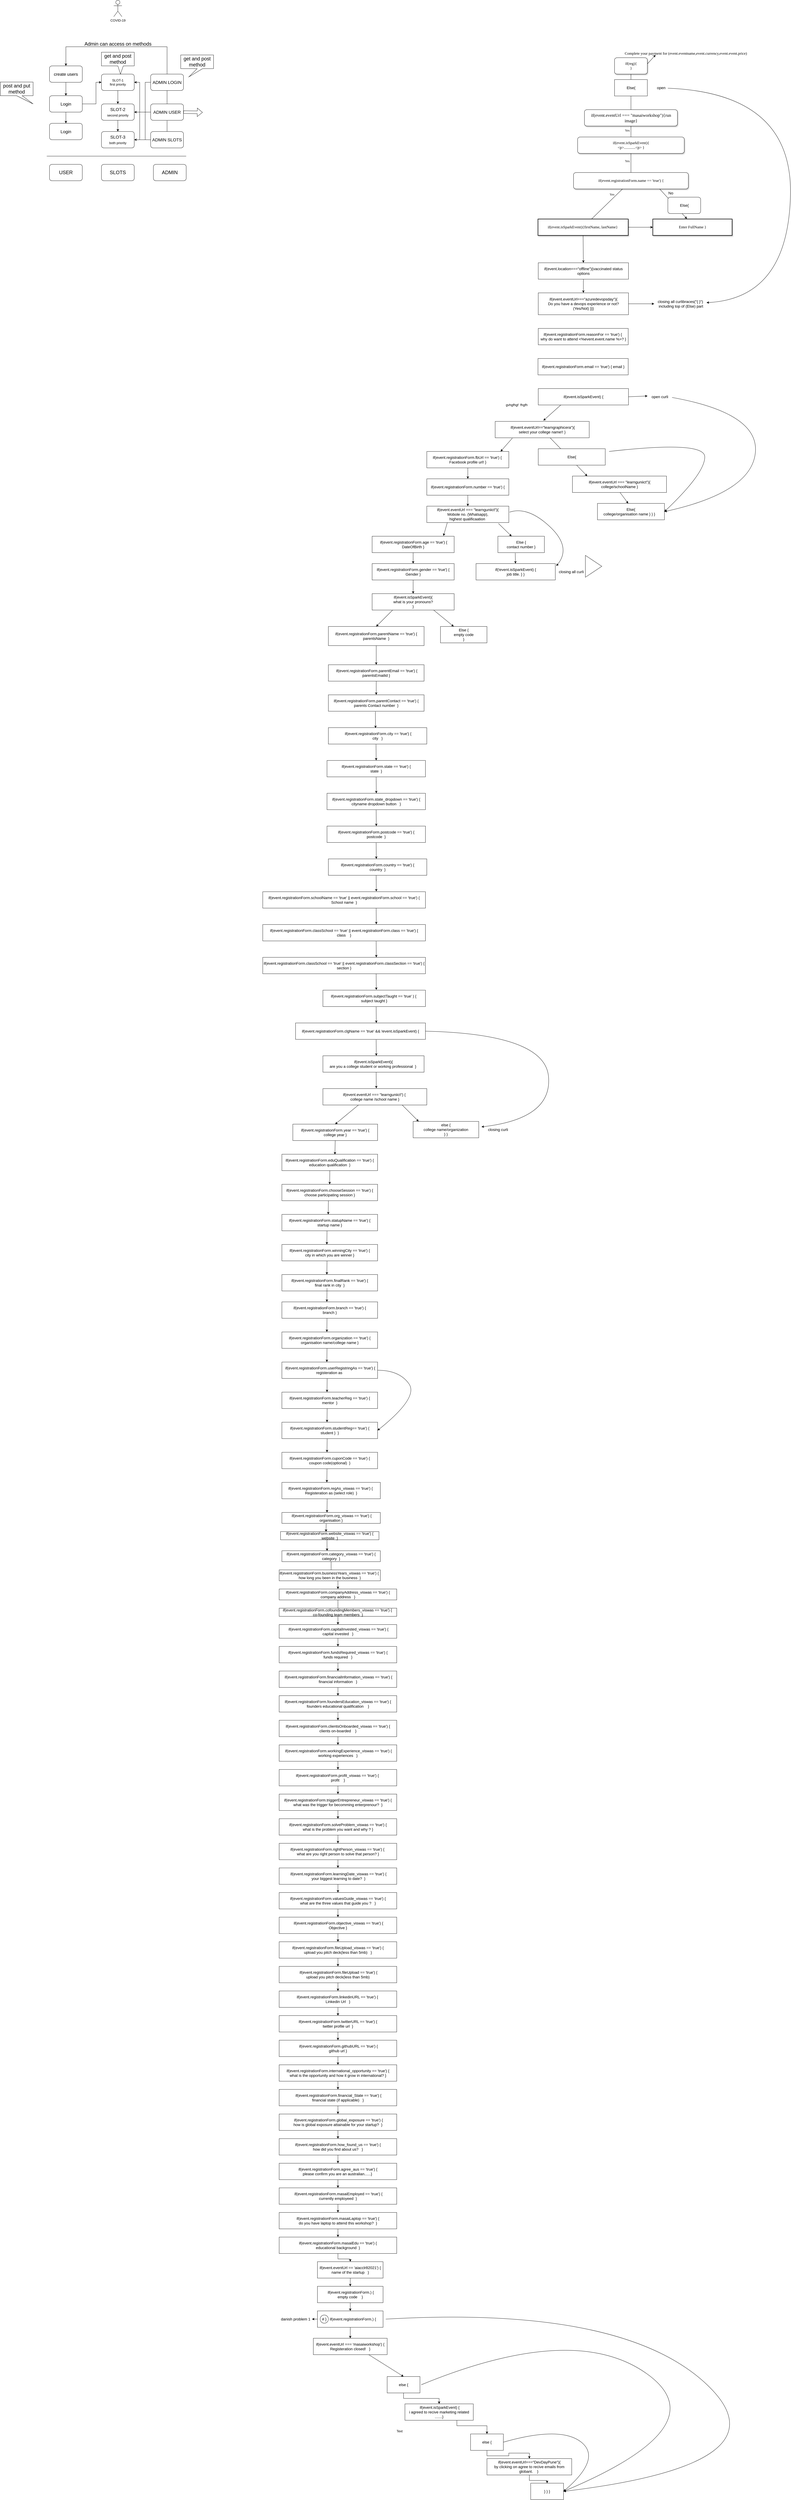 <mxfile version="20.6.2" type="github" pages="2"><diagram name="Page-1" id="10a91c8b-09ff-31b1-d368-03940ed4cc9e"><mxGraphModel dx="3830" dy="3182" grid="1" gridSize="10" guides="1" tooltips="1" connect="1" arrows="1" fold="1" page="1" pageScale="1" pageWidth="1700" pageHeight="1100" background="none" math="0" shadow="0"><root><mxCell id="0"/><mxCell id="1" parent="0"/><mxCell id="62893188c0fa7362-1" value="&lt;font style=&quot;font-size: 14px;&quot;&gt;if(reg){&lt;br&gt;&lt;/font&gt;&lt;font style=&quot;font-size: 14px;&quot;&gt;}&lt;/font&gt;" style="whiteSpace=wrap;html=1;rounded=1;shadow=1;labelBackgroundColor=none;strokeWidth=1;fontFamily=Verdana;fontSize=12;align=center;" parent="1" vertex="1"><mxGeometry x="636.62" y="-990" width="120" height="60" as="geometry"/></mxCell><mxCell id="62893188c0fa7362-2" value="&lt;font size=&quot;3&quot;&gt;if(event.eventUrl === &quot;masaiworkshop&quot;){run image}&lt;/font&gt;" style="whiteSpace=wrap;html=1;rounded=1;shadow=1;labelBackgroundColor=none;strokeWidth=1;fontFamily=Verdana;fontSize=12;align=center;" parent="1" vertex="1"><mxGeometry x="526.62" y="-800" width="340" height="60" as="geometry"/></mxCell><mxCell id="62893188c0fa7362-5" value="" style="rounded=0;html=1;labelBackgroundColor=none;startArrow=none;startFill=0;startSize=5;endArrow=none;endFill=0;endSize=5;jettySize=auto;orthogonalLoop=1;strokeWidth=1;fontFamily=Verdana;fontSize=12" parent="1" source="62893188c0fa7362-1" target="62893188c0fa7362-2" edge="1"><mxGeometry x="-0.359" y="-11" relative="1" as="geometry"><mxPoint as="offset"/></mxGeometry></mxCell><mxCell id="62893188c0fa7362-8" value="&lt;span&gt;&lt;font style=&quot;font-size: 14px;&quot;&gt;if(event.isSparkEvent){ &lt;br&gt;&amp;lt;p&amp;gt;............&amp;lt;p&amp;gt; }&lt;/font&gt;&lt;/span&gt;" style="whiteSpace=wrap;html=1;rounded=1;shadow=1;labelBackgroundColor=none;strokeWidth=1;fontFamily=Verdana;fontSize=12;align=center;" parent="1" vertex="1"><mxGeometry x="501.62" y="-700" width="390" height="60" as="geometry"/></mxCell><mxCell id="62893188c0fa7362-12" value="&lt;font style=&quot;font-size: 14px;&quot;&gt;if(event.registrationForm.name == 'true') {&lt;/font&gt;" style="whiteSpace=wrap;html=1;rounded=1;shadow=1;labelBackgroundColor=none;strokeWidth=1;fontFamily=Verdana;fontSize=12;align=center;" parent="1" vertex="1"><mxGeometry x="486.62" y="-570" width="420" height="60" as="geometry"/></mxCell><mxCell id="62893188c0fa7362-14" value="Yes" style="rounded=0;html=1;labelBackgroundColor=none;startArrow=none;startFill=0;startSize=5;endArrow=none;endFill=0;endSize=5;jettySize=auto;orthogonalLoop=1;strokeWidth=1;fontFamily=Verdana;fontSize=12" parent="1" source="62893188c0fa7362-2" target="62893188c0fa7362-8" edge="1"><mxGeometry x="-0.2" y="-14" relative="1" as="geometry"><mxPoint as="offset"/></mxGeometry></mxCell><mxCell id="62893188c0fa7362-18" value="Yes" style="rounded=0;html=1;labelBackgroundColor=none;startArrow=none;startFill=0;startSize=5;endArrow=none;endFill=0;endSize=5;jettySize=auto;orthogonalLoop=1;strokeWidth=1;fontFamily=Verdana;fontSize=12" parent="1" source="62893188c0fa7362-8" target="62893188c0fa7362-12" edge="1"><mxGeometry x="-0.217" y="-14" relative="1" as="geometry"><mxPoint as="offset"/></mxGeometry></mxCell><mxCell id="62893188c0fa7362-20" value="&lt;font style=&quot;font-size: 14px;&quot;&gt;if(event.isSparkEvent){firstName, lastName}&amp;nbsp;&lt;/font&gt;" style="whiteSpace=wrap;html=1;rounded=0;shadow=1;labelBackgroundColor=none;strokeWidth=2;fontFamily=Verdana;fontSize=12;align=center;" parent="1" vertex="1"><mxGeometry x="356.62" y="-400" width="330" height="60" as="geometry"/></mxCell><mxCell id="62893188c0fa7362-21" value="&lt;font style=&quot;font-size: 14px;&quot;&gt;Enter FullName }&lt;/font&gt;" style="whiteSpace=wrap;html=1;rounded=0;shadow=1;labelBackgroundColor=none;strokeWidth=2;fontFamily=Verdana;fontSize=12;align=center;" parent="1" vertex="1"><mxGeometry x="776.62" y="-400" width="290" height="60" as="geometry"/></mxCell><mxCell id="62893188c0fa7362-24" value="Yes" style="rounded=0;html=1;labelBackgroundColor=none;startArrow=none;startFill=0;startSize=5;endArrow=none;endFill=0;endSize=5;jettySize=auto;orthogonalLoop=1;strokeWidth=1;fontFamily=Verdana;fontSize=12" parent="1" source="62893188c0fa7362-12" target="62893188c0fa7362-20" edge="1"><mxGeometry x="-0.468" y="-13" relative="1" as="geometry"><mxPoint as="offset"/></mxGeometry></mxCell><mxCell id="QNZPNAqnqf72muDM4D6j-2" value="" style="endArrow=classic;html=1;rounded=0;exitX=1;exitY=0.377;exitDx=0;exitDy=0;exitPerimeter=0;" parent="1" source="62893188c0fa7362-1" edge="1"><mxGeometry width="50" height="50" relative="1" as="geometry"><mxPoint x="1006.62" y="-670" as="sourcePoint"/><mxPoint x="786.62" y="-1000" as="targetPoint"/><Array as="points"><mxPoint x="786.62" y="-1000"/></Array></mxGeometry></mxCell><mxCell id="QNZPNAqnqf72muDM4D6j-4" value="&lt;span style=&quot;font-family: Verdana;&quot;&gt;&lt;font style=&quot;font-size: 14px;&quot;&gt;Complete your payment for (event.eventname,event.currency,event.event.price)&lt;/font&gt;&lt;/span&gt;" style="text;html=1;align=center;verticalAlign=middle;resizable=0;points=[];autosize=1;strokeColor=none;fillColor=none;" parent="1" vertex="1"><mxGeometry x="661.62" y="-1020" width="470" height="30" as="geometry"/></mxCell><mxCell id="QNZPNAqnqf72muDM4D6j-5" value="" style="endArrow=classic;html=1;rounded=0;fontSize=14;entryX=0;entryY=0.5;entryDx=0;entryDy=0;exitX=1;exitY=0.5;exitDx=0;exitDy=0;" parent="1" source="62893188c0fa7362-20" target="62893188c0fa7362-21" edge="1"><mxGeometry width="50" height="50" relative="1" as="geometry"><mxPoint x="486.62" y="-490" as="sourcePoint"/><mxPoint x="536.62" y="-540" as="targetPoint"/></mxGeometry></mxCell><mxCell id="QNZPNAqnqf72muDM4D6j-6" value="if(event.location===&quot;offline&quot;){vaccinated status options" style="whiteSpace=wrap;html=1;fontSize=14;" parent="1" vertex="1"><mxGeometry x="357.62" y="-240" width="330" height="60" as="geometry"/></mxCell><mxCell id="QNZPNAqnqf72muDM4D6j-8" value="Else{" style="whiteSpace=wrap;html=1;fontSize=14;" parent="1" vertex="1"><mxGeometry x="636.62" y="-910" width="120" height="60" as="geometry"/></mxCell><mxCell id="QNZPNAqnqf72muDM4D6j-9" value="open" style="text;html=1;align=center;verticalAlign=middle;resizable=0;points=[];autosize=1;strokeColor=none;fillColor=none;fontSize=14;" parent="1" vertex="1"><mxGeometry x="781.62" y="-895" width="50" height="30" as="geometry"/></mxCell><mxCell id="QNZPNAqnqf72muDM4D6j-11" value="" style="endArrow=classic;html=1;rounded=0;fontSize=14;exitX=0.5;exitY=1;exitDx=0;exitDy=0;entryX=0.5;entryY=0;entryDx=0;entryDy=0;" parent="1" source="62893188c0fa7362-20" target="QNZPNAqnqf72muDM4D6j-6" edge="1"><mxGeometry width="50" height="50" relative="1" as="geometry"><mxPoint x="546.62" y="-260" as="sourcePoint"/><mxPoint x="596.62" y="-310" as="targetPoint"/></mxGeometry></mxCell><mxCell id="QNZPNAqnqf72muDM4D6j-12" value="" style="endArrow=classic;html=1;rounded=0;fontSize=14;exitX=0.75;exitY=1;exitDx=0;exitDy=0;entryX=0.43;entryY=-0.014;entryDx=0;entryDy=0;entryPerimeter=0;" parent="1" source="62893188c0fa7362-12" target="62893188c0fa7362-21" edge="1"><mxGeometry width="50" height="50" relative="1" as="geometry"><mxPoint x="696.62" y="-410" as="sourcePoint"/><mxPoint x="746.62" y="-460" as="targetPoint"/></mxGeometry></mxCell><mxCell id="QNZPNAqnqf72muDM4D6j-14" value="Else{" style="rounded=1;whiteSpace=wrap;html=1;fontSize=14;" parent="1" vertex="1"><mxGeometry x="831.62" y="-480" width="120" height="60" as="geometry"/></mxCell><mxCell id="QNZPNAqnqf72muDM4D6j-15" value="No" style="text;html=1;align=center;verticalAlign=middle;resizable=0;points=[];autosize=1;strokeColor=none;fillColor=none;fontSize=14;" parent="1" vertex="1"><mxGeometry x="821.62" y="-510" width="40" height="30" as="geometry"/></mxCell><mxCell id="QNZPNAqnqf72muDM4D6j-17" value="if(event.eventUrl===&quot;azuredevopsday&quot;){&lt;br&gt;Do you have a devops experience or not?&lt;br&gt;(Yes/Not) }}}" style="whiteSpace=wrap;html=1;fontSize=14;" parent="1" vertex="1"><mxGeometry x="357.62" y="-130" width="330" height="80" as="geometry"/></mxCell><mxCell id="QNZPNAqnqf72muDM4D6j-19" value="closing all curlibraces(&quot;{ }&quot;)&lt;br&gt;&amp;nbsp;including top of (Else) part" style="text;html=1;align=center;verticalAlign=middle;resizable=0;points=[];autosize=1;strokeColor=none;fillColor=none;fontSize=14;" parent="1" vertex="1"><mxGeometry x="781.62" y="-115" width="190" height="50" as="geometry"/></mxCell><mxCell id="QNZPNAqnqf72muDM4D6j-20" value="" style="endArrow=classic;html=1;rounded=0;fontSize=14;exitX=1;exitY=0.5;exitDx=0;exitDy=0;" parent="1" source="QNZPNAqnqf72muDM4D6j-17" target="QNZPNAqnqf72muDM4D6j-19" edge="1"><mxGeometry width="50" height="50" relative="1" as="geometry"><mxPoint x="625.909" y="-40" as="sourcePoint"/><mxPoint x="706.62" y="-70" as="targetPoint"/></mxGeometry></mxCell><mxCell id="QNZPNAqnqf72muDM4D6j-21" value="" style="endArrow=classic;html=1;rounded=0;fontSize=14;exitX=0.5;exitY=1;exitDx=0;exitDy=0;entryX=0.5;entryY=0;entryDx=0;entryDy=0;" parent="1" source="QNZPNAqnqf72muDM4D6j-6" target="QNZPNAqnqf72muDM4D6j-17" edge="1"><mxGeometry width="50" height="50" relative="1" as="geometry"><mxPoint x="506.62" y="-130" as="sourcePoint"/><mxPoint x="556.62" y="-150" as="targetPoint"/></mxGeometry></mxCell><mxCell id="QNZPNAqnqf72muDM4D6j-22" value="" style="curved=1;endArrow=classic;html=1;rounded=0;fontSize=14;entryX=1.008;entryY=0.416;entryDx=0;entryDy=0;entryPerimeter=0;exitX=0.998;exitY=0.549;exitDx=0;exitDy=0;exitPerimeter=0;" parent="1" source="QNZPNAqnqf72muDM4D6j-9" target="QNZPNAqnqf72muDM4D6j-19" edge="1"><mxGeometry width="50" height="50" relative="1" as="geometry"><mxPoint x="846.62" y="-880" as="sourcePoint"/><mxPoint x="886.62" y="-910" as="targetPoint"/><Array as="points"><mxPoint x="1290" y="-860"/><mxPoint x="1270" y="-110"/></Array></mxGeometry></mxCell><mxCell id="QNZPNAqnqf72muDM4D6j-23" value="&lt;span style=&quot;&quot;&gt; &lt;/span&gt;if(event.registrationForm.reasonFor == 'true') {&amp;nbsp;&lt;br&gt;why do want to attend &amp;lt;%event.event.name %&amp;gt;? }" style="whiteSpace=wrap;html=1;fontSize=14;" parent="1" vertex="1"><mxGeometry x="357.62" width="329" height="60" as="geometry"/></mxCell><mxCell id="QNZPNAqnqf72muDM4D6j-25" value="if(event.registrationForm.email == 'true') { email }" style="whiteSpace=wrap;html=1;fontSize=14;" parent="1" vertex="1"><mxGeometry x="356.62" y="110" width="330" height="60" as="geometry"/></mxCell><mxCell id="QNZPNAqnqf72muDM4D6j-26" value="if(event.isSparkEvent) {" style="whiteSpace=wrap;html=1;fontSize=14;" parent="1" vertex="1"><mxGeometry x="357.62" y="220" width="330" height="60" as="geometry"/></mxCell><mxCell id="QNZPNAqnqf72muDM4D6j-28" value="" style="endArrow=classic;html=1;rounded=0;fontSize=14;entryX=0.513;entryY=-0.051;entryDx=0;entryDy=0;entryPerimeter=0;exitX=0.25;exitY=1;exitDx=0;exitDy=0;" parent="1" source="QNZPNAqnqf72muDM4D6j-26" target="QNZPNAqnqf72muDM4D6j-43" edge="1"><mxGeometry width="50" height="50" relative="1" as="geometry"><mxPoint x="656.62" y="290" as="sourcePoint"/><mxPoint x="310.0" y="335.14" as="targetPoint"/></mxGeometry></mxCell><mxCell id="QNZPNAqnqf72muDM4D6j-29" value="open curli" style="text;html=1;align=center;verticalAlign=middle;resizable=0;points=[];autosize=1;strokeColor=none;fillColor=none;fontSize=14;" parent="1" vertex="1"><mxGeometry x="761.62" y="235" width="80" height="30" as="geometry"/></mxCell><mxCell id="QNZPNAqnqf72muDM4D6j-30" value="" style="endArrow=classic;html=1;rounded=0;fontSize=14;exitX=1;exitY=0.5;exitDx=0;exitDy=0;entryX=-0.056;entryY=0.404;entryDx=0;entryDy=0;entryPerimeter=0;" parent="1" source="QNZPNAqnqf72muDM4D6j-26" target="QNZPNAqnqf72muDM4D6j-29" edge="1"><mxGeometry width="50" height="50" relative="1" as="geometry"><mxPoint x="716.62" y="280" as="sourcePoint"/><mxPoint x="766.62" y="230" as="targetPoint"/></mxGeometry></mxCell><mxCell id="QNZPNAqnqf72muDM4D6j-31" value="" style="endArrow=classic;html=1;rounded=0;fontSize=14;exitX=0.864;exitY=1.015;exitDx=0;exitDy=0;exitPerimeter=0;" parent="1" edge="1"><mxGeometry width="50" height="50" relative="1" as="geometry"><mxPoint x="401.74" y="400.9" as="sourcePoint"/><mxPoint x="536.62" y="540" as="targetPoint"/></mxGeometry></mxCell><mxCell id="QNZPNAqnqf72muDM4D6j-32" value="Else{" style="whiteSpace=wrap;html=1;fontSize=14;" parent="1" vertex="1"><mxGeometry x="357.62" y="440" width="245" height="60" as="geometry"/></mxCell><mxCell id="QNZPNAqnqf72muDM4D6j-33" value="if(event.eventUrl === &quot;learnguniict&quot;){&lt;br&gt;college/schoolName }" style="whiteSpace=wrap;html=1;fontSize=14;" parent="1" vertex="1"><mxGeometry x="482.62" y="540" width="344" height="60" as="geometry"/></mxCell><mxCell id="QNZPNAqnqf72muDM4D6j-34" value="Else{&lt;br&gt;college/organisation name } } }&amp;nbsp; &amp;nbsp;" style="whiteSpace=wrap;html=1;fontSize=14;" parent="1" vertex="1"><mxGeometry x="574.12" y="640" width="245" height="60" as="geometry"/></mxCell><mxCell id="QNZPNAqnqf72muDM4D6j-39" value="" style="endArrow=classic;html=1;rounded=0;fontSize=14;" parent="1" edge="1"><mxGeometry width="50" height="50" relative="1" as="geometry"><mxPoint x="656.62" y="600" as="sourcePoint"/><mxPoint x="686.62" y="640" as="targetPoint"/></mxGeometry></mxCell><mxCell id="QNZPNAqnqf72muDM4D6j-41" value="" style="curved=1;endArrow=classic;html=1;rounded=0;fontSize=14;exitX=1.067;exitY=0.581;exitDx=0;exitDy=0;exitPerimeter=0;entryX=1;entryY=0.5;entryDx=0;entryDy=0;" parent="1" source="QNZPNAqnqf72muDM4D6j-29" target="QNZPNAqnqf72muDM4D6j-34" edge="1"><mxGeometry width="50" height="50" relative="1" as="geometry"><mxPoint x="856.62" y="260" as="sourcePoint"/><mxPoint x="836.62" y="670" as="targetPoint"/><Array as="points"><mxPoint x="1166.62" y="310"/><mxPoint x="1136.62" y="600"/></Array></mxGeometry></mxCell><mxCell id="QNZPNAqnqf72muDM4D6j-42" value="" style="curved=1;endArrow=classic;html=1;rounded=0;fontSize=14;entryX=1;entryY=0.5;entryDx=0;entryDy=0;" parent="1" target="QNZPNAqnqf72muDM4D6j-34" edge="1"><mxGeometry width="50" height="50" relative="1" as="geometry"><mxPoint x="616.62" y="450" as="sourcePoint"/><mxPoint x="826.62" y="660" as="targetPoint"/><Array as="points"><mxPoint x="966.62" y="410"/><mxPoint x="966.62" y="530"/></Array></mxGeometry></mxCell><mxCell id="QNZPNAqnqf72muDM4D6j-43" value="&amp;nbsp;if(event.eventUrl==&quot;learngraphicera&quot;){&lt;br&gt;select your college name!! }" style="whiteSpace=wrap;html=1;fontSize=14;" parent="1" vertex="1"><mxGeometry x="200" y="340" width="344" height="60" as="geometry"/></mxCell><mxCell id="QNZPNAqnqf72muDM4D6j-44" value="" style="endArrow=classic;html=1;rounded=0;fontSize=14;exitX=0.183;exitY=1.02;exitDx=0;exitDy=0;exitPerimeter=0;" parent="1" source="QNZPNAqnqf72muDM4D6j-43" edge="1"><mxGeometry width="50" height="50" relative="1" as="geometry"><mxPoint x="280" y="410" as="sourcePoint"/><mxPoint x="220" y="450" as="targetPoint"/></mxGeometry></mxCell><mxCell id="QNZPNAqnqf72muDM4D6j-45" value="if(event.registrationForm.fbUrl == 'true') {&amp;nbsp;&lt;br&gt;Facebook profile url! }" style="whiteSpace=wrap;html=1;fontSize=14;" parent="1" vertex="1"><mxGeometry x="-50" y="450" width="300" height="60" as="geometry"/></mxCell><mxCell id="QNZPNAqnqf72muDM4D6j-46" value="if(event.registrationForm.number == 'true') {" style="whiteSpace=wrap;html=1;fontSize=14;" parent="1" vertex="1"><mxGeometry x="-50" y="550" width="300" height="60" as="geometry"/></mxCell><mxCell id="QNZPNAqnqf72muDM4D6j-47" value="if(event.eventUrl === &quot;learnguniict&quot;){&lt;br&gt;Mobole no. (Whatsapp),&lt;br&gt;highest qualificaation&amp;nbsp;" style="whiteSpace=wrap;html=1;fontSize=14;" parent="1" vertex="1"><mxGeometry x="-50" y="650" width="300" height="60" as="geometry"/></mxCell><mxCell id="QNZPNAqnqf72muDM4D6j-50" value="Else {&lt;br&gt;contact number }" style="whiteSpace=wrap;html=1;fontSize=14;" parent="1" vertex="1"><mxGeometry x="210" y="760" width="170" height="60" as="geometry"/></mxCell><mxCell id="QNZPNAqnqf72muDM4D6j-51" value="" style="endArrow=classic;html=1;rounded=0;fontSize=14;exitX=0.874;exitY=1.059;exitDx=0;exitDy=0;exitPerimeter=0;entryX=0.294;entryY=0;entryDx=0;entryDy=0;entryPerimeter=0;" parent="1" source="QNZPNAqnqf72muDM4D6j-47" target="QNZPNAqnqf72muDM4D6j-50" edge="1"><mxGeometry width="50" height="50" relative="1" as="geometry"><mxPoint x="300" y="680" as="sourcePoint"/><mxPoint x="350" y="630" as="targetPoint"/></mxGeometry></mxCell><mxCell id="QNZPNAqnqf72muDM4D6j-52" value="if(!event.isSparkEvent) {&lt;br&gt;job title. } }" style="whiteSpace=wrap;html=1;fontSize=14;" parent="1" vertex="1"><mxGeometry x="130" y="860" width="290" height="60" as="geometry"/></mxCell><mxCell id="QNZPNAqnqf72muDM4D6j-53" value="" style="curved=1;endArrow=classic;html=1;rounded=0;fontSize=14;exitX=1.009;exitY=0.364;exitDx=0;exitDy=0;exitPerimeter=0;entryX=1.013;entryY=0.145;entryDx=0;entryDy=0;entryPerimeter=0;" parent="1" source="QNZPNAqnqf72muDM4D6j-47" target="QNZPNAqnqf72muDM4D6j-52" edge="1"><mxGeometry width="50" height="50" relative="1" as="geometry"><mxPoint x="300" y="800" as="sourcePoint"/><mxPoint x="430" y="890" as="targetPoint"/><Array as="points"><mxPoint x="320" y="650"/><mxPoint x="480" y="800"/></Array></mxGeometry></mxCell><mxCell id="QNZPNAqnqf72muDM4D6j-56" value="closing all curli&amp;nbsp;" style="text;html=1;align=center;verticalAlign=middle;resizable=0;points=[];autosize=1;strokeColor=none;fillColor=none;fontSize=14;" parent="1" vertex="1"><mxGeometry x="420" y="875" width="120" height="30" as="geometry"/></mxCell><mxCell id="QNZPNAqnqf72muDM4D6j-57" value="" style="endArrow=classic;html=1;rounded=0;fontSize=14;exitX=0.373;exitY=1.026;exitDx=0;exitDy=0;exitPerimeter=0;" parent="1" source="QNZPNAqnqf72muDM4D6j-50" target="QNZPNAqnqf72muDM4D6j-52" edge="1"><mxGeometry width="50" height="50" relative="1" as="geometry"><mxPoint x="290" y="830" as="sourcePoint"/><mxPoint x="350" y="750" as="targetPoint"/></mxGeometry></mxCell><mxCell id="QNZPNAqnqf72muDM4D6j-58" value="" style="endArrow=classic;html=1;rounded=0;fontSize=14;exitX=0.5;exitY=1;exitDx=0;exitDy=0;entryX=0.5;entryY=0;entryDx=0;entryDy=0;" parent="1" source="QNZPNAqnqf72muDM4D6j-45" target="QNZPNAqnqf72muDM4D6j-46" edge="1"><mxGeometry width="50" height="50" relative="1" as="geometry"><mxPoint x="-250" y="770" as="sourcePoint"/><mxPoint x="-200" y="720" as="targetPoint"/></mxGeometry></mxCell><mxCell id="QNZPNAqnqf72muDM4D6j-59" value="" style="endArrow=classic;html=1;rounded=0;fontSize=14;entryX=0.5;entryY=0;entryDx=0;entryDy=0;exitX=0.5;exitY=1;exitDx=0;exitDy=0;" parent="1" source="QNZPNAqnqf72muDM4D6j-46" target="QNZPNAqnqf72muDM4D6j-47" edge="1"><mxGeometry width="50" height="50" relative="1" as="geometry"><mxPoint x="100" y="620" as="sourcePoint"/><mxPoint x="20" y="610" as="targetPoint"/></mxGeometry></mxCell><mxCell id="QNZPNAqnqf72muDM4D6j-60" value="&amp;nbsp;if(event.registrationForm.age == 'true') {&lt;br&gt;DateOfBirth }" style="whiteSpace=wrap;html=1;fontSize=14;" parent="1" vertex="1"><mxGeometry x="-250" y="760" width="300" height="60" as="geometry"/></mxCell><mxCell id="QNZPNAqnqf72muDM4D6j-65" value="" style="endArrow=classic;html=1;rounded=0;fontSize=14;exitX=0.25;exitY=1;exitDx=0;exitDy=0;entryX=0.87;entryY=-0.02;entryDx=0;entryDy=0;entryPerimeter=0;" parent="1" source="QNZPNAqnqf72muDM4D6j-47" target="QNZPNAqnqf72muDM4D6j-60" edge="1"><mxGeometry width="50" height="50" relative="1" as="geometry"><mxPoint x="-30" y="800" as="sourcePoint"/><mxPoint x="20" y="750" as="targetPoint"/></mxGeometry></mxCell><mxCell id="QNZPNAqnqf72muDM4D6j-66" value="if(event.registrationForm.gender == 'true') {&lt;br&gt;Gender }" style="whiteSpace=wrap;html=1;fontSize=14;" parent="1" vertex="1"><mxGeometry x="-250" y="860" width="300" height="60" as="geometry"/></mxCell><mxCell id="QNZPNAqnqf72muDM4D6j-67" value="" style="endArrow=classic;html=1;rounded=0;fontSize=14;exitX=0.5;exitY=1;exitDx=0;exitDy=0;entryX=0.5;entryY=0;entryDx=0;entryDy=0;" parent="1" source="QNZPNAqnqf72muDM4D6j-60" target="QNZPNAqnqf72muDM4D6j-66" edge="1"><mxGeometry width="50" height="50" relative="1" as="geometry"><mxPoint x="-40" y="960" as="sourcePoint"/><mxPoint x="10" y="910" as="targetPoint"/></mxGeometry></mxCell><mxCell id="QNZPNAqnqf72muDM4D6j-68" value="if(event.isSparkEvent){&lt;br&gt;what is your pronouns?&lt;br&gt;}" style="whiteSpace=wrap;html=1;fontSize=14;" parent="1" vertex="1"><mxGeometry x="-250" y="970" width="300" height="60" as="geometry"/></mxCell><mxCell id="QNZPNAqnqf72muDM4D6j-69" value="" style="endArrow=classic;html=1;rounded=0;fontSize=14;exitX=0.5;exitY=1;exitDx=0;exitDy=0;" parent="1" source="QNZPNAqnqf72muDM4D6j-66" target="QNZPNAqnqf72muDM4D6j-68" edge="1"><mxGeometry width="50" height="50" relative="1" as="geometry"><mxPoint x="-90" y="830" as="sourcePoint"/><mxPoint x="-90" y="870" as="targetPoint"/></mxGeometry></mxCell><mxCell id="QNZPNAqnqf72muDM4D6j-70" value="Else {&lt;br&gt;empty code&lt;br&gt;}" style="whiteSpace=wrap;html=1;fontSize=14;" parent="1" vertex="1"><mxGeometry y="1090" width="170" height="60" as="geometry"/></mxCell><mxCell id="QNZPNAqnqf72muDM4D6j-71" value="" style="endArrow=classic;html=1;rounded=0;fontSize=14;exitX=0.75;exitY=1;exitDx=0;exitDy=0;" parent="1" source="QNZPNAqnqf72muDM4D6j-68" target="QNZPNAqnqf72muDM4D6j-70" edge="1"><mxGeometry width="50" height="50" relative="1" as="geometry"><mxPoint x="-40" y="930" as="sourcePoint"/><mxPoint x="10" y="880" as="targetPoint"/></mxGeometry></mxCell><mxCell id="QNZPNAqnqf72muDM4D6j-72" value="if(event.registrationForm.parentName == 'true') {&lt;br&gt;parentsName&amp;nbsp; }" style="whiteSpace=wrap;html=1;fontSize=14;" parent="1" vertex="1"><mxGeometry x="-410" y="1090" width="350" height="70" as="geometry"/></mxCell><mxCell id="QNZPNAqnqf72muDM4D6j-73" value="" style="endArrow=classic;html=1;rounded=0;fontSize=14;exitX=0.25;exitY=1;exitDx=0;exitDy=0;entryX=0.5;entryY=0;entryDx=0;entryDy=0;" parent="1" source="QNZPNAqnqf72muDM4D6j-68" target="QNZPNAqnqf72muDM4D6j-72" edge="1"><mxGeometry width="50" height="50" relative="1" as="geometry"><mxPoint x="-90" y="930.0" as="sourcePoint"/><mxPoint x="-90" y="980.0" as="targetPoint"/></mxGeometry></mxCell><mxCell id="QNZPNAqnqf72muDM4D6j-74" value="&amp;nbsp;if(event.registrationForm.parentEmail == 'true') {&lt;br&gt;parentsEmailid }" style="whiteSpace=wrap;html=1;fontSize=14;" parent="1" vertex="1"><mxGeometry x="-410" y="1230" width="350" height="60" as="geometry"/></mxCell><mxCell id="QNZPNAqnqf72muDM4D6j-75" value="" style="endArrow=classic;html=1;rounded=0;fontSize=14;exitX=0.5;exitY=1;exitDx=0;exitDy=0;" parent="1" source="QNZPNAqnqf72muDM4D6j-72" target="QNZPNAqnqf72muDM4D6j-74" edge="1"><mxGeometry width="50" height="50" relative="1" as="geometry"><mxPoint x="-90" y="930.0" as="sourcePoint"/><mxPoint x="-90" y="980.0" as="targetPoint"/></mxGeometry></mxCell><mxCell id="QNZPNAqnqf72muDM4D6j-76" value="if(event.registrationForm.parentContact == 'true') {&lt;br&gt;parents Contact number&amp;nbsp; }" style="whiteSpace=wrap;html=1;fontSize=14;" parent="1" vertex="1"><mxGeometry x="-410" y="1340" width="350" height="60" as="geometry"/></mxCell><mxCell id="QNZPNAqnqf72muDM4D6j-77" value="" style="endArrow=classic;html=1;rounded=0;fontSize=14;exitX=0.5;exitY=1;exitDx=0;exitDy=0;entryX=0.5;entryY=0;entryDx=0;entryDy=0;" parent="1" source="QNZPNAqnqf72muDM4D6j-74" target="QNZPNAqnqf72muDM4D6j-76" edge="1"><mxGeometry width="50" height="50" relative="1" as="geometry"><mxPoint x="-225" y="1170.0" as="sourcePoint"/><mxPoint x="-225" y="1240.0" as="targetPoint"/></mxGeometry></mxCell><mxCell id="QNZPNAqnqf72muDM4D6j-78" value="&amp;nbsp;if(event.registrationForm.city == 'true') {&lt;br&gt;city&amp;nbsp; &amp;nbsp;}" style="whiteSpace=wrap;html=1;fontSize=14;" parent="1" vertex="1"><mxGeometry x="-410" y="1460" width="360" height="60" as="geometry"/></mxCell><mxCell id="QNZPNAqnqf72muDM4D6j-79" value="if(event.registrationForm.state == 'true') {&lt;br&gt;state&amp;nbsp; }" style="whiteSpace=wrap;html=1;fontSize=14;" parent="1" vertex="1"><mxGeometry x="-415" y="1580" width="360" height="60" as="geometry"/></mxCell><mxCell id="QNZPNAqnqf72muDM4D6j-80" value="if(event.registrationForm.state_dropdown == 'true') {&lt;br&gt;cityname dropdown button&amp;nbsp; &amp;nbsp;}" style="whiteSpace=wrap;html=1;fontSize=14;" parent="1" vertex="1"><mxGeometry x="-415" y="1700" width="360" height="60" as="geometry"/></mxCell><mxCell id="QNZPNAqnqf72muDM4D6j-81" value="if(event.registrationForm.postcode == 'true') {&lt;br&gt;postcode&amp;nbsp; }" style="whiteSpace=wrap;html=1;fontSize=14;" parent="1" vertex="1"><mxGeometry x="-415" y="1820" width="360" height="60" as="geometry"/></mxCell><mxCell id="QNZPNAqnqf72muDM4D6j-82" value="if(event.registrationForm.country == 'true') {&lt;br&gt;country&amp;nbsp; }" style="whiteSpace=wrap;html=1;fontSize=14;" parent="1" vertex="1"><mxGeometry x="-410" y="1940" width="360" height="60" as="geometry"/></mxCell><mxCell id="QNZPNAqnqf72muDM4D6j-83" value="if(event.registrationForm.schoolName == 'true' || event.registrationForm.school == 'true') {&lt;br&gt;School name&amp;nbsp; }" style="whiteSpace=wrap;html=1;fontSize=14;" parent="1" vertex="1"><mxGeometry x="-650" y="2060" width="595" height="60" as="geometry"/></mxCell><mxCell id="QNZPNAqnqf72muDM4D6j-84" value="if(event.registrationForm.classSchool == 'true' || event.registrationForm.class == 'true') {&lt;br&gt;class&amp;nbsp; &amp;nbsp; }" style="whiteSpace=wrap;html=1;fontSize=14;" parent="1" vertex="1"><mxGeometry x="-650" y="2180" width="595" height="60" as="geometry"/></mxCell><mxCell id="QNZPNAqnqf72muDM4D6j-85" value="if(event.registrationForm.classSchool == 'true' || event.registrationForm.classSection == 'true') {&lt;br&gt;section }" style="whiteSpace=wrap;html=1;fontSize=14;" parent="1" vertex="1"><mxGeometry x="-650" y="2300" width="595" height="60" as="geometry"/></mxCell><mxCell id="QNZPNAqnqf72muDM4D6j-86" value="if(event.registrationForm.subjectTaught == 'true' ) {&amp;nbsp;&lt;br&gt;subject taught }" style="whiteSpace=wrap;html=1;fontSize=14;" parent="1" vertex="1"><mxGeometry x="-430" y="2420" width="375" height="60" as="geometry"/></mxCell><mxCell id="QNZPNAqnqf72muDM4D6j-87" value="if(event.registrationForm.clgName == 'true' &amp;amp;&amp;amp; !event.isSparkEvent) {" style="whiteSpace=wrap;html=1;fontSize=14;" parent="1" vertex="1"><mxGeometry x="-530" y="2540" width="475" height="60" as="geometry"/></mxCell><mxCell id="QNZPNAqnqf72muDM4D6j-88" value="if(event.isSparkEvent){&lt;br&gt;are you a college student or working professional&amp;nbsp; }&amp;nbsp;" style="whiteSpace=wrap;html=1;fontSize=14;" parent="1" vertex="1"><mxGeometry x="-430" y="2660" width="370" height="60" as="geometry"/></mxCell><mxCell id="QNZPNAqnqf72muDM4D6j-89" value="if(event.eventUrl === &quot;learnguniict&quot;) {&amp;nbsp;&lt;br&gt;college name /school name }" style="whiteSpace=wrap;html=1;fontSize=14;" parent="1" vertex="1"><mxGeometry x="-430" y="2780" width="380" height="60" as="geometry"/></mxCell><mxCell id="QNZPNAqnqf72muDM4D6j-91" value="" style="endArrow=classic;html=1;rounded=0;fontSize=14;" parent="1" edge="1"><mxGeometry width="50" height="50" relative="1" as="geometry"><mxPoint x="-140" y="2840" as="sourcePoint"/><mxPoint x="-80" y="2900" as="targetPoint"/></mxGeometry></mxCell><mxCell id="QNZPNAqnqf72muDM4D6j-92" value="else {&lt;br&gt;college name/organization&lt;br&gt;} }" style="whiteSpace=wrap;html=1;fontSize=14;" parent="1" vertex="1"><mxGeometry x="-100" y="2900" width="240" height="60" as="geometry"/></mxCell><mxCell id="QNZPNAqnqf72muDM4D6j-93" value="closing curli" style="text;html=1;align=center;verticalAlign=middle;resizable=0;points=[];autosize=1;strokeColor=none;fillColor=none;fontSize=14;" parent="1" vertex="1"><mxGeometry x="160" y="2915" width="100" height="30" as="geometry"/></mxCell><mxCell id="QNZPNAqnqf72muDM4D6j-94" value="" style="curved=1;endArrow=classic;html=1;rounded=0;fontSize=14;exitX=1;exitY=0.5;exitDx=0;exitDy=0;" parent="1" source="QNZPNAqnqf72muDM4D6j-87" edge="1"><mxGeometry width="50" height="50" relative="1" as="geometry"><mxPoint x="-40" y="2560" as="sourcePoint"/><mxPoint x="150" y="2920" as="targetPoint"/><Array as="points"><mxPoint x="380" y="2580"/><mxPoint x="410" y="2890"/></Array></mxGeometry></mxCell><mxCell id="QNZPNAqnqf72muDM4D6j-95" value="" style="endArrow=classic;html=1;rounded=0;fontSize=14;exitX=0.491;exitY=1.021;exitDx=0;exitDy=0;entryX=0.479;entryY=0.026;entryDx=0;entryDy=0;entryPerimeter=0;exitPerimeter=0;" parent="1" source="QNZPNAqnqf72muDM4D6j-76" target="QNZPNAqnqf72muDM4D6j-78" edge="1"><mxGeometry width="50" height="50" relative="1" as="geometry"><mxPoint x="-225" y="1300.0" as="sourcePoint"/><mxPoint x="-225" y="1350.0" as="targetPoint"/></mxGeometry></mxCell><mxCell id="QNZPNAqnqf72muDM4D6j-97" value="" style="endArrow=classic;html=1;rounded=0;fontSize=14;exitX=0.484;exitY=1.016;exitDx=0;exitDy=0;entryX=0.5;entryY=0;entryDx=0;entryDy=0;exitPerimeter=0;" parent="1" source="QNZPNAqnqf72muDM4D6j-78" edge="1"><mxGeometry width="50" height="50" relative="1" as="geometry"><mxPoint x="-235.2" y="1530.0" as="sourcePoint"/><mxPoint x="-235.2" y="1580.0" as="targetPoint"/></mxGeometry></mxCell><mxCell id="QNZPNAqnqf72muDM4D6j-98" value="" style="endArrow=classic;html=1;rounded=0;fontSize=14;exitX=0.484;exitY=1.016;exitDx=0;exitDy=0;entryX=0.5;entryY=0;entryDx=0;entryDy=0;exitPerimeter=0;" parent="1" edge="1"><mxGeometry width="50" height="50" relative="1" as="geometry"><mxPoint x="-235.28" y="1640.96" as="sourcePoint"/><mxPoint x="-234.72" y="1700.0" as="targetPoint"/></mxGeometry></mxCell><mxCell id="QNZPNAqnqf72muDM4D6j-99" value="" style="endArrow=classic;html=1;rounded=0;fontSize=14;exitX=0.484;exitY=1.016;exitDx=0;exitDy=0;entryX=0.5;entryY=0;entryDx=0;entryDy=0;exitPerimeter=0;" parent="1" edge="1"><mxGeometry width="50" height="50" relative="1" as="geometry"><mxPoint x="-235.28" y="1760.96" as="sourcePoint"/><mxPoint x="-234.72" y="1820.0" as="targetPoint"/></mxGeometry></mxCell><mxCell id="QNZPNAqnqf72muDM4D6j-100" value="" style="endArrow=classic;html=1;rounded=0;fontSize=14;exitX=0.484;exitY=1.016;exitDx=0;exitDy=0;entryX=0.5;entryY=0;entryDx=0;entryDy=0;exitPerimeter=0;" parent="1" edge="1"><mxGeometry width="50" height="50" relative="1" as="geometry"><mxPoint x="-235.28" y="1880.96" as="sourcePoint"/><mxPoint x="-234.72" y="1940.0" as="targetPoint"/></mxGeometry></mxCell><mxCell id="QNZPNAqnqf72muDM4D6j-101" value="" style="endArrow=classic;html=1;rounded=0;fontSize=14;exitX=0.484;exitY=1.016;exitDx=0;exitDy=0;entryX=0.5;entryY=0;entryDx=0;entryDy=0;exitPerimeter=0;" parent="1" edge="1"><mxGeometry width="50" height="50" relative="1" as="geometry"><mxPoint x="-235.28" y="2000" as="sourcePoint"/><mxPoint x="-234.72" y="2059.04" as="targetPoint"/></mxGeometry></mxCell><mxCell id="QNZPNAqnqf72muDM4D6j-102" value="" style="endArrow=classic;html=1;rounded=0;fontSize=14;exitX=0.484;exitY=1.016;exitDx=0;exitDy=0;entryX=0.5;entryY=0;entryDx=0;entryDy=0;exitPerimeter=0;" parent="1" edge="1"><mxGeometry width="50" height="50" relative="1" as="geometry"><mxPoint x="-235.28" y="2120" as="sourcePoint"/><mxPoint x="-234.72" y="2179.04" as="targetPoint"/></mxGeometry></mxCell><mxCell id="QNZPNAqnqf72muDM4D6j-103" value="" style="endArrow=classic;html=1;rounded=0;fontSize=14;exitX=0.484;exitY=1.016;exitDx=0;exitDy=0;entryX=0.5;entryY=0;entryDx=0;entryDy=0;exitPerimeter=0;" parent="1" edge="1"><mxGeometry width="50" height="50" relative="1" as="geometry"><mxPoint x="-235.28" y="2240.96" as="sourcePoint"/><mxPoint x="-234.72" y="2300.0" as="targetPoint"/></mxGeometry></mxCell><mxCell id="QNZPNAqnqf72muDM4D6j-104" value="" style="endArrow=classic;html=1;rounded=0;fontSize=14;exitX=0.484;exitY=1.016;exitDx=0;exitDy=0;entryX=0.5;entryY=0;entryDx=0;entryDy=0;exitPerimeter=0;" parent="1" edge="1"><mxGeometry width="50" height="50" relative="1" as="geometry"><mxPoint x="-235.28" y="2360" as="sourcePoint"/><mxPoint x="-234.72" y="2419.04" as="targetPoint"/></mxGeometry></mxCell><mxCell id="QNZPNAqnqf72muDM4D6j-105" value="" style="endArrow=classic;html=1;rounded=0;fontSize=14;exitX=0.484;exitY=1.016;exitDx=0;exitDy=0;entryX=0.5;entryY=0;entryDx=0;entryDy=0;exitPerimeter=0;" parent="1" edge="1"><mxGeometry width="50" height="50" relative="1" as="geometry"><mxPoint x="-235.28" y="2480.96" as="sourcePoint"/><mxPoint x="-234.72" y="2540.0" as="targetPoint"/></mxGeometry></mxCell><mxCell id="QNZPNAqnqf72muDM4D6j-106" value="" style="endArrow=classic;html=1;rounded=0;fontSize=14;exitX=0.484;exitY=1.016;exitDx=0;exitDy=0;entryX=0.5;entryY=0;entryDx=0;entryDy=0;exitPerimeter=0;" parent="1" edge="1"><mxGeometry width="50" height="50" relative="1" as="geometry"><mxPoint x="-235.28" y="2600.96" as="sourcePoint"/><mxPoint x="-234.72" y="2660.0" as="targetPoint"/></mxGeometry></mxCell><mxCell id="QNZPNAqnqf72muDM4D6j-107" value="" style="endArrow=classic;html=1;rounded=0;fontSize=14;exitX=0.484;exitY=1.016;exitDx=0;exitDy=0;entryX=0.5;entryY=0;entryDx=0;entryDy=0;exitPerimeter=0;" parent="1" edge="1"><mxGeometry width="50" height="50" relative="1" as="geometry"><mxPoint x="-235.28" y="2720" as="sourcePoint"/><mxPoint x="-234.72" y="2779.04" as="targetPoint"/></mxGeometry></mxCell><mxCell id="QNZPNAqnqf72muDM4D6j-108" value="" style="whiteSpace=wrap;html=1;fontSize=14;" parent="1" vertex="1"><mxGeometry x="-480" y="2910" width="120" height="60" as="geometry"/></mxCell><mxCell id="QNZPNAqnqf72muDM4D6j-109" value="if(event.registrationForm.year == 'true') {&lt;br&gt;college year }" style="whiteSpace=wrap;html=1;fontSize=14;" parent="1" vertex="1"><mxGeometry x="-540" y="2910" width="310" height="60" as="geometry"/></mxCell><mxCell id="QNZPNAqnqf72muDM4D6j-110" value="" style="endArrow=classic;html=1;rounded=0;fontSize=14;entryX=0.5;entryY=0;entryDx=0;entryDy=0;" parent="1" target="QNZPNAqnqf72muDM4D6j-109" edge="1"><mxGeometry width="50" height="50" relative="1" as="geometry"><mxPoint x="-300" y="2840" as="sourcePoint"/><mxPoint x="-250" y="2790" as="targetPoint"/></mxGeometry></mxCell><mxCell id="QNZPNAqnqf72muDM4D6j-111" value="if(event.registrationForm.eduQualification == 'true') {&lt;br&gt;education qualification&amp;nbsp; }" style="whiteSpace=wrap;html=1;fontSize=14;" parent="1" vertex="1"><mxGeometry x="-580" y="3020" width="350" height="60" as="geometry"/></mxCell><mxCell id="QNZPNAqnqf72muDM4D6j-112" value="if(event.registrationForm.chooseSession == 'true') {&lt;br&gt;choose participating session }" style="whiteSpace=wrap;html=1;fontSize=14;" parent="1" vertex="1"><mxGeometry x="-580" y="3130" width="350" height="60" as="geometry"/></mxCell><mxCell id="QNZPNAqnqf72muDM4D6j-113" value="if(event.registrationForm.statupName == 'true') {&lt;br&gt;startup name }" style="whiteSpace=wrap;html=1;fontSize=14;" parent="1" vertex="1"><mxGeometry x="-580" y="3240" width="350" height="60" as="geometry"/></mxCell><mxCell id="QNZPNAqnqf72muDM4D6j-114" value="&amp;nbsp;if(event.registrationForm.winningCity == 'true') {&amp;nbsp;&lt;br&gt;city in which you are winner }" style="whiteSpace=wrap;html=1;fontSize=14;" parent="1" vertex="1"><mxGeometry x="-580" y="3350" width="350" height="60" as="geometry"/></mxCell><mxCell id="QNZPNAqnqf72muDM4D6j-115" value="if(event.registrationForm.finalRank == 'true') {&lt;br&gt;final rank in city&amp;nbsp; }" style="whiteSpace=wrap;html=1;fontSize=14;" parent="1" vertex="1"><mxGeometry x="-580" y="3460" width="350" height="60" as="geometry"/></mxCell><mxCell id="QNZPNAqnqf72muDM4D6j-116" value="if(event.registrationForm.branch == 'true') {&lt;br&gt;branch }" style="whiteSpace=wrap;html=1;fontSize=14;" parent="1" vertex="1"><mxGeometry x="-580" y="3560" width="350" height="60" as="geometry"/></mxCell><mxCell id="QNZPNAqnqf72muDM4D6j-117" value="if(event.registrationForm.organization == 'true') {&lt;br&gt;organisation name/college name }" style="whiteSpace=wrap;html=1;fontSize=14;" parent="1" vertex="1"><mxGeometry x="-580" y="3670" width="350" height="60" as="geometry"/></mxCell><mxCell id="QNZPNAqnqf72muDM4D6j-118" value="&amp;nbsp;if(event.registrationForm.userRegistringAs == 'true') {&lt;br&gt;registeration as&amp;nbsp;" style="whiteSpace=wrap;html=1;fontSize=14;" parent="1" vertex="1"><mxGeometry x="-580" y="3780" width="350" height="60" as="geometry"/></mxCell><mxCell id="QNZPNAqnqf72muDM4D6j-119" value="if(event.registrationForm.teacherReg == 'true') {&lt;br&gt;mentor&amp;nbsp; }" style="whiteSpace=wrap;html=1;fontSize=14;" parent="1" vertex="1"><mxGeometry x="-580" y="3890" width="350" height="60" as="geometry"/></mxCell><mxCell id="QNZPNAqnqf72muDM4D6j-120" value="if(event.registrationForm.studentReg== 'true') {&lt;br&gt;student }&amp;nbsp; }" style="whiteSpace=wrap;html=1;fontSize=14;" parent="1" vertex="1"><mxGeometry x="-580" y="4000" width="350" height="60" as="geometry"/></mxCell><mxCell id="QNZPNAqnqf72muDM4D6j-121" value="if(event.registrationForm.cuponCode == 'true') {&lt;br&gt;coupon code(optional)&amp;nbsp; }" style="whiteSpace=wrap;html=1;fontSize=14;" parent="1" vertex="1"><mxGeometry x="-580" y="4110" width="350" height="60" as="geometry"/></mxCell><mxCell id="QNZPNAqnqf72muDM4D6j-122" value="" style="curved=1;endArrow=classic;html=1;rounded=0;fontSize=14;entryX=1;entryY=0.5;entryDx=0;entryDy=0;exitX=1;exitY=0.5;exitDx=0;exitDy=0;" parent="1" source="QNZPNAqnqf72muDM4D6j-118" target="QNZPNAqnqf72muDM4D6j-120" edge="1"><mxGeometry width="50" height="50" relative="1" as="geometry"><mxPoint x="-400" y="3750" as="sourcePoint"/><mxPoint x="-210" y="3930" as="targetPoint"/><Array as="points"><mxPoint x="-150" y="3810"/><mxPoint x="-80" y="3910"/></Array></mxGeometry></mxCell><mxCell id="QNZPNAqnqf72muDM4D6j-123" value="if(event.registrationForm.regAs_viswas == 'true') {&amp;nbsp;&lt;br&gt;Registeration as (select role)&amp;nbsp; }" style="whiteSpace=wrap;html=1;fontSize=14;" parent="1" vertex="1"><mxGeometry x="-580" y="4220" width="360" height="60" as="geometry"/></mxCell><mxCell id="QNZPNAqnqf72muDM4D6j-124" value="" style="endArrow=classic;html=1;rounded=0;fontSize=14;entryX=0.554;entryY=0.014;entryDx=0;entryDy=0;entryPerimeter=0;" parent="1" target="QNZPNAqnqf72muDM4D6j-111" edge="1"><mxGeometry width="50" height="50" relative="1" as="geometry"><mxPoint x="-385" y="2970" as="sourcePoint"/><mxPoint x="-384.81" y="3019.04" as="targetPoint"/></mxGeometry></mxCell><mxCell id="QNZPNAqnqf72muDM4D6j-125" value="" style="endArrow=classic;html=1;rounded=0;fontSize=14;entryX=0.554;entryY=0.014;entryDx=0;entryDy=0;entryPerimeter=0;" parent="1" edge="1"><mxGeometry width="50" height="50" relative="1" as="geometry"><mxPoint x="-404.72" y="3080" as="sourcePoint"/><mxPoint x="-405.27" y="3130" as="targetPoint"/></mxGeometry></mxCell><mxCell id="QNZPNAqnqf72muDM4D6j-126" value="" style="endArrow=classic;html=1;rounded=0;fontSize=14;entryX=0.554;entryY=0.014;entryDx=0;entryDy=0;entryPerimeter=0;" parent="1" edge="1"><mxGeometry width="50" height="50" relative="1" as="geometry"><mxPoint x="-410.0" y="3190" as="sourcePoint"/><mxPoint x="-410.55" y="3240" as="targetPoint"/></mxGeometry></mxCell><mxCell id="QNZPNAqnqf72muDM4D6j-127" value="" style="endArrow=classic;html=1;rounded=0;fontSize=14;entryX=0.554;entryY=0.014;entryDx=0;entryDy=0;entryPerimeter=0;" parent="1" edge="1"><mxGeometry width="50" height="50" relative="1" as="geometry"><mxPoint x="-415" y="3300" as="sourcePoint"/><mxPoint x="-415.55" y="3350" as="targetPoint"/></mxGeometry></mxCell><mxCell id="QNZPNAqnqf72muDM4D6j-128" value="" style="endArrow=classic;html=1;rounded=0;fontSize=14;entryX=0.554;entryY=0.014;entryDx=0;entryDy=0;entryPerimeter=0;" parent="1" edge="1"><mxGeometry width="50" height="50" relative="1" as="geometry"><mxPoint x="-415" y="3410" as="sourcePoint"/><mxPoint x="-415.55" y="3460" as="targetPoint"/></mxGeometry></mxCell><mxCell id="QNZPNAqnqf72muDM4D6j-129" value="" style="endArrow=classic;html=1;rounded=0;fontSize=14;entryX=0.554;entryY=0.014;entryDx=0;entryDy=0;entryPerimeter=0;" parent="1" edge="1"><mxGeometry width="50" height="50" relative="1" as="geometry"><mxPoint x="-415" y="3510" as="sourcePoint"/><mxPoint x="-415.55" y="3560" as="targetPoint"/></mxGeometry></mxCell><mxCell id="QNZPNAqnqf72muDM4D6j-130" value="" style="endArrow=classic;html=1;rounded=0;fontSize=14;entryX=0.554;entryY=0.014;entryDx=0;entryDy=0;entryPerimeter=0;" parent="1" edge="1"><mxGeometry width="50" height="50" relative="1" as="geometry"><mxPoint x="-415" y="3620" as="sourcePoint"/><mxPoint x="-415.55" y="3670" as="targetPoint"/></mxGeometry></mxCell><mxCell id="QNZPNAqnqf72muDM4D6j-131" value="" style="endArrow=classic;html=1;rounded=0;fontSize=14;entryX=0.554;entryY=0.014;entryDx=0;entryDy=0;entryPerimeter=0;" parent="1" edge="1"><mxGeometry width="50" height="50" relative="1" as="geometry"><mxPoint x="-415" y="3730" as="sourcePoint"/><mxPoint x="-415.55" y="3780" as="targetPoint"/></mxGeometry></mxCell><mxCell id="QNZPNAqnqf72muDM4D6j-132" value="" style="endArrow=classic;html=1;rounded=0;fontSize=14;entryX=0.554;entryY=0.014;entryDx=0;entryDy=0;entryPerimeter=0;" parent="1" edge="1"><mxGeometry width="50" height="50" relative="1" as="geometry"><mxPoint x="-414.45" y="3840" as="sourcePoint"/><mxPoint x="-415.0" y="3890" as="targetPoint"/></mxGeometry></mxCell><mxCell id="QNZPNAqnqf72muDM4D6j-133" value="" style="endArrow=classic;html=1;rounded=0;fontSize=14;entryX=0.554;entryY=0.014;entryDx=0;entryDy=0;entryPerimeter=0;" parent="1" edge="1"><mxGeometry width="50" height="50" relative="1" as="geometry"><mxPoint x="-414.45" y="3950" as="sourcePoint"/><mxPoint x="-415" y="4000" as="targetPoint"/></mxGeometry></mxCell><mxCell id="QNZPNAqnqf72muDM4D6j-134" value="" style="endArrow=classic;html=1;rounded=0;fontSize=14;entryX=0.554;entryY=0.014;entryDx=0;entryDy=0;entryPerimeter=0;" parent="1" edge="1"><mxGeometry width="50" height="50" relative="1" as="geometry"><mxPoint x="-414.45" y="4060" as="sourcePoint"/><mxPoint x="-415" y="4110" as="targetPoint"/></mxGeometry></mxCell><mxCell id="QNZPNAqnqf72muDM4D6j-135" value="" style="endArrow=classic;html=1;rounded=0;fontSize=14;entryX=0.554;entryY=0.014;entryDx=0;entryDy=0;entryPerimeter=0;" parent="1" edge="1"><mxGeometry width="50" height="50" relative="1" as="geometry"><mxPoint x="-415.0" y="4170" as="sourcePoint"/><mxPoint x="-415.55" y="4220" as="targetPoint"/></mxGeometry></mxCell><mxCell id="QNZPNAqnqf72muDM4D6j-136" value="" style="endArrow=classic;html=1;rounded=0;fontSize=14;entryX=0.554;entryY=0.014;entryDx=0;entryDy=0;entryPerimeter=0;" parent="1" edge="1"><mxGeometry width="50" height="50" relative="1" as="geometry"><mxPoint x="-414.45" y="4280" as="sourcePoint"/><mxPoint x="-415.0" y="4330" as="targetPoint"/></mxGeometry></mxCell><mxCell id="QNZPNAqnqf72muDM4D6j-137" value="&amp;nbsp;if(event.registrationForm.org_viswas == 'true') {&lt;br&gt;organisation }" style="whiteSpace=wrap;html=1;fontSize=14;" parent="1" vertex="1"><mxGeometry x="-580" y="4330" width="360" height="40" as="geometry"/></mxCell><mxCell id="QNZPNAqnqf72muDM4D6j-138" value="if(event.registrationForm.website_viswas == 'true') {&lt;br&gt;website&amp;nbsp; }" style="whiteSpace=wrap;html=1;fontSize=14;" parent="1" vertex="1"><mxGeometry x="-585" y="4400" width="360" height="30" as="geometry"/></mxCell><mxCell id="QNZPNAqnqf72muDM4D6j-180" value="" style="edgeStyle=orthogonalEdgeStyle;rounded=0;orthogonalLoop=1;jettySize=auto;html=1;fontSize=14;" parent="1" source="QNZPNAqnqf72muDM4D6j-139" target="QNZPNAqnqf72muDM4D6j-141" edge="1"><mxGeometry relative="1" as="geometry"/></mxCell><mxCell id="QNZPNAqnqf72muDM4D6j-139" value="if(event.registrationForm.category_viswas == 'true') {&lt;br&gt;category&amp;nbsp; }" style="whiteSpace=wrap;html=1;fontSize=14;" parent="1" vertex="1"><mxGeometry x="-580" y="4470" width="360" height="40" as="geometry"/></mxCell><mxCell id="QNZPNAqnqf72muDM4D6j-140" value="if(event.registrationForm.businessYears_viswas == 'true') {&amp;nbsp;&lt;br&gt;how long you been in the business&amp;nbsp; }" style="whiteSpace=wrap;html=1;fontSize=14;" parent="1" vertex="1"><mxGeometry x="-590" y="4540" width="370" height="40" as="geometry"/></mxCell><mxCell id="QNZPNAqnqf72muDM4D6j-181" value="" style="edgeStyle=orthogonalEdgeStyle;rounded=0;orthogonalLoop=1;jettySize=auto;html=1;fontSize=14;" parent="1" source="QNZPNAqnqf72muDM4D6j-141" target="QNZPNAqnqf72muDM4D6j-143" edge="1"><mxGeometry relative="1" as="geometry"/></mxCell><mxCell id="QNZPNAqnqf72muDM4D6j-141" value="if(event.registrationForm.companyAddress_viswas == 'true') {&lt;br&gt;company address&amp;nbsp; &amp;nbsp;}" style="whiteSpace=wrap;html=1;fontSize=14;" parent="1" vertex="1"><mxGeometry x="-590" y="4610" width="430" height="40" as="geometry"/></mxCell><mxCell id="QNZPNAqnqf72muDM4D6j-142" value="if(event.registrationForm.cofoundingMembers_viswas == 'true') {&amp;nbsp;&lt;br&gt;co-founding team members&amp;nbsp; }" style="whiteSpace=wrap;html=1;fontSize=14;" parent="1" vertex="1"><mxGeometry x="-590" y="4680" width="430" height="30" as="geometry"/></mxCell><mxCell id="QNZPNAqnqf72muDM4D6j-182" value="" style="edgeStyle=orthogonalEdgeStyle;rounded=0;orthogonalLoop=1;jettySize=auto;html=1;fontSize=14;" parent="1" source="QNZPNAqnqf72muDM4D6j-143" target="QNZPNAqnqf72muDM4D6j-144" edge="1"><mxGeometry relative="1" as="geometry"/></mxCell><mxCell id="QNZPNAqnqf72muDM4D6j-143" value="&amp;nbsp;if(event.registrationForm.capitalInvested_viswas == 'true') {&lt;br&gt;capital invested&amp;nbsp; &amp;nbsp;}" style="whiteSpace=wrap;html=1;fontSize=14;" parent="1" vertex="1"><mxGeometry x="-590" y="4740" width="430" height="50" as="geometry"/></mxCell><mxCell id="QNZPNAqnqf72muDM4D6j-184" value="" style="edgeStyle=orthogonalEdgeStyle;rounded=0;orthogonalLoop=1;jettySize=auto;html=1;fontSize=14;" parent="1" source="QNZPNAqnqf72muDM4D6j-144" target="QNZPNAqnqf72muDM4D6j-145" edge="1"><mxGeometry relative="1" as="geometry"/></mxCell><mxCell id="QNZPNAqnqf72muDM4D6j-144" value="if(event.registrationForm.fundsRequired_viswas == 'true') {&lt;br&gt;funds required&amp;nbsp; &amp;nbsp;}" style="whiteSpace=wrap;html=1;fontSize=14;" parent="1" vertex="1"><mxGeometry x="-590" y="4820" width="430" height="60" as="geometry"/></mxCell><mxCell id="QNZPNAqnqf72muDM4D6j-185" value="" style="edgeStyle=orthogonalEdgeStyle;rounded=0;orthogonalLoop=1;jettySize=auto;html=1;fontSize=14;" parent="1" source="QNZPNAqnqf72muDM4D6j-145" target="QNZPNAqnqf72muDM4D6j-146" edge="1"><mxGeometry relative="1" as="geometry"/></mxCell><mxCell id="QNZPNAqnqf72muDM4D6j-145" value="&amp;nbsp;if(event.registrationForm.financialInformation_viswas == 'true') {&lt;br&gt;financial information&amp;nbsp; &amp;nbsp;}" style="whiteSpace=wrap;html=1;fontSize=14;" parent="1" vertex="1"><mxGeometry x="-590" y="4910" width="430" height="60" as="geometry"/></mxCell><mxCell id="QNZPNAqnqf72muDM4D6j-186" value="" style="edgeStyle=orthogonalEdgeStyle;rounded=0;orthogonalLoop=1;jettySize=auto;html=1;fontSize=14;" parent="1" source="QNZPNAqnqf72muDM4D6j-146" target="QNZPNAqnqf72muDM4D6j-147" edge="1"><mxGeometry relative="1" as="geometry"/></mxCell><mxCell id="QNZPNAqnqf72muDM4D6j-146" value="if(event.registrationForm.foundersEducation_viswas == 'true') {&lt;br&gt;founders educational qualification&amp;nbsp; &amp;nbsp; }" style="whiteSpace=wrap;html=1;fontSize=14;" parent="1" vertex="1"><mxGeometry x="-590" y="5000" width="430" height="60" as="geometry"/></mxCell><mxCell id="QNZPNAqnqf72muDM4D6j-187" value="" style="edgeStyle=orthogonalEdgeStyle;rounded=0;orthogonalLoop=1;jettySize=auto;html=1;fontSize=14;" parent="1" source="QNZPNAqnqf72muDM4D6j-147" target="QNZPNAqnqf72muDM4D6j-148" edge="1"><mxGeometry relative="1" as="geometry"/></mxCell><mxCell id="QNZPNAqnqf72muDM4D6j-147" value="if(event.registrationForm.clientsOnboarded_viswas == 'true') {&lt;br&gt;clients on-boarded&amp;nbsp; &amp;nbsp; }" style="whiteSpace=wrap;html=1;fontSize=14;" parent="1" vertex="1"><mxGeometry x="-590" y="5090" width="430" height="60" as="geometry"/></mxCell><mxCell id="QNZPNAqnqf72muDM4D6j-188" value="" style="edgeStyle=orthogonalEdgeStyle;rounded=0;orthogonalLoop=1;jettySize=auto;html=1;fontSize=14;" parent="1" source="QNZPNAqnqf72muDM4D6j-148" target="QNZPNAqnqf72muDM4D6j-149" edge="1"><mxGeometry relative="1" as="geometry"/></mxCell><mxCell id="QNZPNAqnqf72muDM4D6j-148" value="&amp;nbsp;if(event.registrationForm.workingExperience_viswas == 'true') {&lt;br&gt;working experiences&amp;nbsp; &amp;nbsp;}" style="whiteSpace=wrap;html=1;fontSize=14;" parent="1" vertex="1"><mxGeometry x="-590" y="5180" width="430" height="60" as="geometry"/></mxCell><mxCell id="QNZPNAqnqf72muDM4D6j-189" value="" style="edgeStyle=orthogonalEdgeStyle;rounded=0;orthogonalLoop=1;jettySize=auto;html=1;fontSize=14;" parent="1" source="QNZPNAqnqf72muDM4D6j-149" target="QNZPNAqnqf72muDM4D6j-150" edge="1"><mxGeometry relative="1" as="geometry"/></mxCell><mxCell id="QNZPNAqnqf72muDM4D6j-149" value="if(event.registrationForm.profit_viswas == 'true') {&amp;nbsp;&lt;br&gt;profit&amp;nbsp; &amp;nbsp; }" style="whiteSpace=wrap;html=1;fontSize=14;" parent="1" vertex="1"><mxGeometry x="-590" y="5270" width="430" height="60" as="geometry"/></mxCell><mxCell id="QNZPNAqnqf72muDM4D6j-190" value="" style="edgeStyle=orthogonalEdgeStyle;rounded=0;orthogonalLoop=1;jettySize=auto;html=1;fontSize=14;" parent="1" source="QNZPNAqnqf72muDM4D6j-150" target="QNZPNAqnqf72muDM4D6j-151" edge="1"><mxGeometry relative="1" as="geometry"/></mxCell><mxCell id="QNZPNAqnqf72muDM4D6j-150" value="if(event.registrationForm.triggerEntrepreneur_viswas == 'true') {&lt;br&gt;what was the trigger for becomming enterprenour?&amp;nbsp; }" style="whiteSpace=wrap;html=1;fontSize=14;" parent="1" vertex="1"><mxGeometry x="-590" y="5360" width="430" height="60" as="geometry"/></mxCell><mxCell id="QNZPNAqnqf72muDM4D6j-191" value="" style="edgeStyle=orthogonalEdgeStyle;rounded=0;orthogonalLoop=1;jettySize=auto;html=1;fontSize=14;" parent="1" source="QNZPNAqnqf72muDM4D6j-151" target="QNZPNAqnqf72muDM4D6j-152" edge="1"><mxGeometry relative="1" as="geometry"/></mxCell><mxCell id="QNZPNAqnqf72muDM4D6j-151" value="&lt;span style=&quot;&quot;&gt; &lt;/span&gt;if(event.registrationForm.solveProblem_viswas == 'true') {&lt;br&gt;what is the problem you want and why ? }" style="whiteSpace=wrap;html=1;fontSize=14;" parent="1" vertex="1"><mxGeometry x="-590" y="5450" width="430" height="60" as="geometry"/></mxCell><mxCell id="QNZPNAqnqf72muDM4D6j-192" value="" style="edgeStyle=orthogonalEdgeStyle;rounded=0;orthogonalLoop=1;jettySize=auto;html=1;fontSize=14;" parent="1" source="QNZPNAqnqf72muDM4D6j-152" target="QNZPNAqnqf72muDM4D6j-153" edge="1"><mxGeometry relative="1" as="geometry"/></mxCell><mxCell id="QNZPNAqnqf72muDM4D6j-152" value="if(event.registrationForm.rightPerson_viswas == 'true') {&amp;nbsp;&lt;br&gt;what are you right person to solve that person? }" style="whiteSpace=wrap;html=1;fontSize=14;" parent="1" vertex="1"><mxGeometry x="-590" y="5540" width="430" height="60" as="geometry"/></mxCell><mxCell id="QNZPNAqnqf72muDM4D6j-193" value="" style="edgeStyle=orthogonalEdgeStyle;rounded=0;orthogonalLoop=1;jettySize=auto;html=1;fontSize=14;" parent="1" source="QNZPNAqnqf72muDM4D6j-153" target="QNZPNAqnqf72muDM4D6j-158" edge="1"><mxGeometry relative="1" as="geometry"/></mxCell><mxCell id="QNZPNAqnqf72muDM4D6j-153" value="&amp;nbsp;if(event.registrationForm.learningDate_viswas == 'true') {&lt;br&gt;&lt;span style=&quot;white-space: pre;&quot;&gt; &lt;/span&gt;your biggest learning to date?&amp;nbsp; }" style="whiteSpace=wrap;html=1;fontSize=14;" parent="1" vertex="1"><mxGeometry x="-590" y="5630" width="430" height="60" as="geometry"/></mxCell><mxCell id="QNZPNAqnqf72muDM4D6j-194" value="" style="edgeStyle=orthogonalEdgeStyle;rounded=0;orthogonalLoop=1;jettySize=auto;html=1;fontSize=14;" parent="1" source="QNZPNAqnqf72muDM4D6j-158" target="QNZPNAqnqf72muDM4D6j-159" edge="1"><mxGeometry relative="1" as="geometry"/></mxCell><mxCell id="QNZPNAqnqf72muDM4D6j-158" value="if(event.registrationForm.valuesGuide_viswas == 'true') {&lt;br&gt;what are the three values that guide you ?&amp;nbsp; &amp;nbsp;}" style="whiteSpace=wrap;html=1;fontSize=14;" parent="1" vertex="1"><mxGeometry x="-590" y="5720" width="430" height="60" as="geometry"/></mxCell><mxCell id="QNZPNAqnqf72muDM4D6j-195" value="" style="edgeStyle=orthogonalEdgeStyle;rounded=0;orthogonalLoop=1;jettySize=auto;html=1;fontSize=14;" parent="1" source="QNZPNAqnqf72muDM4D6j-159" target="QNZPNAqnqf72muDM4D6j-160" edge="1"><mxGeometry relative="1" as="geometry"/></mxCell><mxCell id="QNZPNAqnqf72muDM4D6j-159" value="&amp;nbsp;if(event.registrationForm.objective_viswas == 'true') {&lt;br&gt;Objective }" style="whiteSpace=wrap;html=1;fontSize=14;" parent="1" vertex="1"><mxGeometry x="-590" y="5810" width="430" height="60" as="geometry"/></mxCell><mxCell id="QNZPNAqnqf72muDM4D6j-196" value="" style="edgeStyle=orthogonalEdgeStyle;rounded=0;orthogonalLoop=1;jettySize=auto;html=1;fontSize=14;" parent="1" source="QNZPNAqnqf72muDM4D6j-160" target="QNZPNAqnqf72muDM4D6j-161" edge="1"><mxGeometry relative="1" as="geometry"/></mxCell><mxCell id="QNZPNAqnqf72muDM4D6j-160" value="&lt;span style=&quot;&quot;&gt; &lt;/span&gt;if(event.registrationForm.fileUpload_viswas == 'true') {&lt;br&gt;upload you pitch deck(less than 5mb)&amp;nbsp; &amp;nbsp;}" style="whiteSpace=wrap;html=1;fontSize=14;" parent="1" vertex="1"><mxGeometry x="-590" y="5900" width="430" height="60" as="geometry"/></mxCell><mxCell id="QNZPNAqnqf72muDM4D6j-197" value="" style="edgeStyle=orthogonalEdgeStyle;rounded=0;orthogonalLoop=1;jettySize=auto;html=1;fontSize=14;" parent="1" source="QNZPNAqnqf72muDM4D6j-161" target="QNZPNAqnqf72muDM4D6j-162" edge="1"><mxGeometry relative="1" as="geometry"/></mxCell><mxCell id="QNZPNAqnqf72muDM4D6j-161" value="&amp;nbsp;if(event.registrationForm.fileUpload == 'true') {&lt;br&gt;upload you pitch deck(less than 5mb)" style="whiteSpace=wrap;html=1;fontSize=14;" parent="1" vertex="1"><mxGeometry x="-590" y="5990" width="430" height="60" as="geometry"/></mxCell><mxCell id="QNZPNAqnqf72muDM4D6j-198" value="" style="edgeStyle=orthogonalEdgeStyle;rounded=0;orthogonalLoop=1;jettySize=auto;html=1;fontSize=14;" parent="1" source="QNZPNAqnqf72muDM4D6j-162" target="QNZPNAqnqf72muDM4D6j-163" edge="1"><mxGeometry relative="1" as="geometry"/></mxCell><mxCell id="QNZPNAqnqf72muDM4D6j-162" value="if(event.registrationForm.linkedinURL == 'true') {&amp;nbsp;&lt;br&gt;Linkedin Url&amp;nbsp; &amp;nbsp;}" style="whiteSpace=wrap;html=1;fontSize=14;" parent="1" vertex="1"><mxGeometry x="-590" y="6080" width="430" height="60" as="geometry"/></mxCell><mxCell id="QNZPNAqnqf72muDM4D6j-199" value="" style="edgeStyle=orthogonalEdgeStyle;rounded=0;orthogonalLoop=1;jettySize=auto;html=1;fontSize=14;" parent="1" source="QNZPNAqnqf72muDM4D6j-163" target="QNZPNAqnqf72muDM4D6j-164" edge="1"><mxGeometry relative="1" as="geometry"/></mxCell><mxCell id="QNZPNAqnqf72muDM4D6j-163" value="if(event.registrationForm.twitterURL == 'true') {&lt;br&gt;twitter profile url&amp;nbsp; }" style="whiteSpace=wrap;html=1;fontSize=14;" parent="1" vertex="1"><mxGeometry x="-590" y="6170" width="430" height="60" as="geometry"/></mxCell><mxCell id="QNZPNAqnqf72muDM4D6j-200" value="" style="edgeStyle=orthogonalEdgeStyle;rounded=0;orthogonalLoop=1;jettySize=auto;html=1;fontSize=14;" parent="1" source="QNZPNAqnqf72muDM4D6j-164" target="QNZPNAqnqf72muDM4D6j-165" edge="1"><mxGeometry relative="1" as="geometry"/></mxCell><mxCell id="QNZPNAqnqf72muDM4D6j-164" value="&amp;nbsp;if(event.registrationForm.githubURL == 'true') {&lt;br&gt;github url }" style="whiteSpace=wrap;html=1;fontSize=14;" parent="1" vertex="1"><mxGeometry x="-590" y="6260" width="430" height="60" as="geometry"/></mxCell><mxCell id="QNZPNAqnqf72muDM4D6j-201" value="" style="edgeStyle=orthogonalEdgeStyle;rounded=0;orthogonalLoop=1;jettySize=auto;html=1;fontSize=14;" parent="1" source="QNZPNAqnqf72muDM4D6j-165" target="QNZPNAqnqf72muDM4D6j-166" edge="1"><mxGeometry relative="1" as="geometry"/></mxCell><mxCell id="QNZPNAqnqf72muDM4D6j-165" value="&amp;nbsp;if(event.registrationForm.international_opportunity == 'true') {&amp;nbsp;&lt;br&gt;what is the opportunity and how it grow in international? }" style="whiteSpace=wrap;html=1;fontSize=14;" parent="1" vertex="1"><mxGeometry x="-590" y="6350" width="430" height="60" as="geometry"/></mxCell><mxCell id="QNZPNAqnqf72muDM4D6j-202" value="" style="edgeStyle=orthogonalEdgeStyle;rounded=0;orthogonalLoop=1;jettySize=auto;html=1;fontSize=14;" parent="1" source="QNZPNAqnqf72muDM4D6j-166" target="QNZPNAqnqf72muDM4D6j-167" edge="1"><mxGeometry relative="1" as="geometry"/></mxCell><mxCell id="QNZPNAqnqf72muDM4D6j-166" value="&amp;nbsp;if(event.registrationForm.financial_State == 'true') {&lt;br&gt;financial state (if applicable)&amp;nbsp; &amp;nbsp;}" style="whiteSpace=wrap;html=1;fontSize=14;" parent="1" vertex="1"><mxGeometry x="-590" y="6440" width="430" height="60" as="geometry"/></mxCell><mxCell id="QNZPNAqnqf72muDM4D6j-203" value="" style="edgeStyle=orthogonalEdgeStyle;rounded=0;orthogonalLoop=1;jettySize=auto;html=1;fontSize=14;" parent="1" source="QNZPNAqnqf72muDM4D6j-167" target="QNZPNAqnqf72muDM4D6j-168" edge="1"><mxGeometry relative="1" as="geometry"/></mxCell><mxCell id="QNZPNAqnqf72muDM4D6j-167" value="&amp;nbsp;if(event.registrationForm.global_exposure == 'true') {&lt;br&gt;how is global exposure attainable for your startup?&amp;nbsp; }" style="whiteSpace=wrap;html=1;fontSize=14;" parent="1" vertex="1"><mxGeometry x="-590" y="6530" width="430" height="60" as="geometry"/></mxCell><mxCell id="QNZPNAqnqf72muDM4D6j-204" value="" style="edgeStyle=orthogonalEdgeStyle;rounded=0;orthogonalLoop=1;jettySize=auto;html=1;fontSize=14;" parent="1" source="QNZPNAqnqf72muDM4D6j-168" target="QNZPNAqnqf72muDM4D6j-169" edge="1"><mxGeometry relative="1" as="geometry"/></mxCell><mxCell id="QNZPNAqnqf72muDM4D6j-168" value="if(event.registrationForm.how_found_us == 'true') {&lt;br&gt;how did you find about us?&amp;nbsp; &amp;nbsp;}" style="whiteSpace=wrap;html=1;fontSize=14;" parent="1" vertex="1"><mxGeometry x="-590" y="6620" width="430" height="60" as="geometry"/></mxCell><mxCell id="QNZPNAqnqf72muDM4D6j-205" value="" style="edgeStyle=orthogonalEdgeStyle;rounded=0;orthogonalLoop=1;jettySize=auto;html=1;fontSize=14;" parent="1" source="QNZPNAqnqf72muDM4D6j-169" target="QNZPNAqnqf72muDM4D6j-170" edge="1"><mxGeometry relative="1" as="geometry"/></mxCell><mxCell id="QNZPNAqnqf72muDM4D6j-169" value="if(event.registrationForm.agree_aus == 'true') {&lt;br&gt;please confirm you are an australian......}&amp;nbsp;" style="whiteSpace=wrap;html=1;fontSize=14;" parent="1" vertex="1"><mxGeometry x="-590" y="6710" width="430" height="60" as="geometry"/></mxCell><mxCell id="QNZPNAqnqf72muDM4D6j-206" value="" style="edgeStyle=orthogonalEdgeStyle;rounded=0;orthogonalLoop=1;jettySize=auto;html=1;fontSize=14;" parent="1" source="QNZPNAqnqf72muDM4D6j-170" target="QNZPNAqnqf72muDM4D6j-171" edge="1"><mxGeometry relative="1" as="geometry"/></mxCell><mxCell id="QNZPNAqnqf72muDM4D6j-170" value="&amp;nbsp;if(event.registrationForm.masaiEmployed == 'true') {&lt;br&gt;currently employeed&amp;nbsp; }" style="whiteSpace=wrap;html=1;fontSize=14;" parent="1" vertex="1"><mxGeometry x="-590" y="6800" width="430" height="60" as="geometry"/></mxCell><mxCell id="QNZPNAqnqf72muDM4D6j-207" value="" style="edgeStyle=orthogonalEdgeStyle;rounded=0;orthogonalLoop=1;jettySize=auto;html=1;fontSize=14;" parent="1" source="QNZPNAqnqf72muDM4D6j-171" target="QNZPNAqnqf72muDM4D6j-173" edge="1"><mxGeometry relative="1" as="geometry"/></mxCell><mxCell id="QNZPNAqnqf72muDM4D6j-171" value="if(event.registrationForm.masaiLaptop == 'true') {&lt;br&gt;do you have laptop to attend this workshop?&amp;nbsp; }" style="whiteSpace=wrap;html=1;fontSize=14;" parent="1" vertex="1"><mxGeometry x="-590" y="6890" width="430" height="60" as="geometry"/></mxCell><mxCell id="QNZPNAqnqf72muDM4D6j-214" value="" style="edgeStyle=orthogonalEdgeStyle;rounded=0;orthogonalLoop=1;jettySize=auto;html=1;fontSize=14;" parent="1" source="QNZPNAqnqf72muDM4D6j-173" target="QNZPNAqnqf72muDM4D6j-208" edge="1"><mxGeometry relative="1" as="geometry"/></mxCell><mxCell id="QNZPNAqnqf72muDM4D6j-173" value="if(event.registrationForm.masaiEdu == 'true') {&lt;br&gt;educational background&amp;nbsp; }" style="whiteSpace=wrap;html=1;fontSize=14;" parent="1" vertex="1"><mxGeometry x="-590" y="6980" width="430" height="60" as="geometry"/></mxCell><mxCell id="QNZPNAqnqf72muDM4D6j-174" value="" style="endArrow=classic;html=1;rounded=0;fontSize=14;entryX=0.462;entryY=0.028;entryDx=0;entryDy=0;entryPerimeter=0;exitX=0.45;exitY=1.029;exitDx=0;exitDy=0;exitPerimeter=0;" parent="1" source="QNZPNAqnqf72muDM4D6j-137" target="QNZPNAqnqf72muDM4D6j-138" edge="1"><mxGeometry width="50" height="50" relative="1" as="geometry"><mxPoint x="-404.45" y="4290" as="sourcePoint"/><mxPoint x="-405" y="4340" as="targetPoint"/></mxGeometry></mxCell><mxCell id="QNZPNAqnqf72muDM4D6j-175" value="" style="endArrow=classic;html=1;rounded=0;fontSize=14;entryX=0.459;entryY=0.015;entryDx=0;entryDy=0;entryPerimeter=0;exitX=0.45;exitY=1.029;exitDx=0;exitDy=0;exitPerimeter=0;" parent="1" target="QNZPNAqnqf72muDM4D6j-139" edge="1"><mxGeometry width="50" height="50" relative="1" as="geometry"><mxPoint x="-415.12" y="4430" as="sourcePoint"/><mxPoint x="-415.8" y="4459.68" as="targetPoint"/></mxGeometry></mxCell><mxCell id="QNZPNAqnqf72muDM4D6j-215" value="" style="edgeStyle=orthogonalEdgeStyle;rounded=0;orthogonalLoop=1;jettySize=auto;html=1;fontSize=14;" parent="1" source="QNZPNAqnqf72muDM4D6j-208" target="QNZPNAqnqf72muDM4D6j-209" edge="1"><mxGeometry relative="1" as="geometry"/></mxCell><mxCell id="QNZPNAqnqf72muDM4D6j-208" value="if(event.eventUrl == 'aiacclr82021') {&lt;br&gt;name of the startup&amp;nbsp; &amp;nbsp;}" style="whiteSpace=wrap;html=1;fontSize=14;" parent="1" vertex="1"><mxGeometry x="-450" y="7070" width="240" height="60" as="geometry"/></mxCell><mxCell id="QNZPNAqnqf72muDM4D6j-216" value="" style="edgeStyle=orthogonalEdgeStyle;rounded=0;orthogonalLoop=1;jettySize=auto;html=1;fontSize=14;" parent="1" source="QNZPNAqnqf72muDM4D6j-209" target="QNZPNAqnqf72muDM4D6j-210" edge="1"><mxGeometry relative="1" as="geometry"/></mxCell><mxCell id="QNZPNAqnqf72muDM4D6j-209" value="&amp;nbsp;if(event.registrationForm.) {&lt;br&gt;empty code&amp;nbsp; &amp;nbsp; }" style="whiteSpace=wrap;html=1;fontSize=14;" parent="1" vertex="1"><mxGeometry x="-450" y="7160" width="240" height="60" as="geometry"/></mxCell><mxCell id="QNZPNAqnqf72muDM4D6j-219" value="" style="edgeStyle=orthogonalEdgeStyle;rounded=0;orthogonalLoop=1;jettySize=auto;html=1;fontSize=14;" parent="1" source="QNZPNAqnqf72muDM4D6j-210" target="QNZPNAqnqf72muDM4D6j-217" edge="1"><mxGeometry relative="1" as="geometry"/></mxCell><mxCell id="QNZPNAqnqf72muDM4D6j-210" value="&amp;nbsp; &amp;nbsp; &amp;nbsp;if(event.registrationForm.) {" style="whiteSpace=wrap;html=1;fontSize=14;" parent="1" vertex="1"><mxGeometry x="-450" y="7250" width="240" height="60" as="geometry"/></mxCell><mxCell id="QNZPNAqnqf72muDM4D6j-211" value="&lt;span style=&quot;color: rgb(0, 0, 0); font-family: Helvetica; font-size: 14px; font-style: normal; font-variant-ligatures: normal; font-variant-caps: normal; font-weight: 400; letter-spacing: normal; orphans: 2; text-align: center; text-indent: 0px; text-transform: none; widows: 2; word-spacing: 0px; -webkit-text-stroke-width: 0px; background-color: rgb(248, 249, 250); text-decoration-thickness: initial; text-decoration-style: initial; text-decoration-color: initial; float: none; display: inline !important;&quot;&gt;# }&lt;/span&gt;" style="ellipse;whiteSpace=wrap;html=1;fontSize=14;" parent="1" vertex="1"><mxGeometry x="-440" y="7265" width="30" height="30" as="geometry"/></mxCell><mxCell id="QNZPNAqnqf72muDM4D6j-212" value="" style="endArrow=classic;html=1;rounded=0;fontSize=14;exitX=0;exitY=0.5;exitDx=0;exitDy=0;" parent="1" source="QNZPNAqnqf72muDM4D6j-210" edge="1"><mxGeometry width="50" height="50" relative="1" as="geometry"><mxPoint x="-340" y="7140" as="sourcePoint"/><mxPoint x="-470" y="7280" as="targetPoint"/></mxGeometry></mxCell><mxCell id="QNZPNAqnqf72muDM4D6j-213" value="danish problem 1" style="text;html=1;align=center;verticalAlign=middle;resizable=0;points=[];autosize=1;strokeColor=none;fillColor=none;fontSize=14;" parent="1" vertex="1"><mxGeometry x="-595" y="7265" width="130" height="30" as="geometry"/></mxCell><mxCell id="QNZPNAqnqf72muDM4D6j-217" value="if(event.eventUrl === 'masaiworkshop') {&lt;br&gt;Registeration closed!&amp;nbsp; &amp;nbsp;}" style="whiteSpace=wrap;html=1;fontSize=14;" parent="1" vertex="1"><mxGeometry x="-465" y="7350" width="270" height="60" as="geometry"/></mxCell><mxCell id="QNZPNAqnqf72muDM4D6j-226" value="" style="edgeStyle=orthogonalEdgeStyle;rounded=0;orthogonalLoop=1;jettySize=auto;html=1;fontSize=14;" parent="1" source="QNZPNAqnqf72muDM4D6j-218" target="QNZPNAqnqf72muDM4D6j-221" edge="1"><mxGeometry relative="1" as="geometry"/></mxCell><mxCell id="QNZPNAqnqf72muDM4D6j-218" value="else {" style="whiteSpace=wrap;html=1;fontSize=14;" parent="1" vertex="1"><mxGeometry x="-195" y="7490" width="120" height="60" as="geometry"/></mxCell><mxCell id="QNZPNAqnqf72muDM4D6j-220" value="" style="endArrow=classic;html=1;rounded=0;fontSize=14;entryX=0.5;entryY=0;entryDx=0;entryDy=0;exitX=0.75;exitY=1;exitDx=0;exitDy=0;" parent="1" source="QNZPNAqnqf72muDM4D6j-217" target="QNZPNAqnqf72muDM4D6j-218" edge="1"><mxGeometry width="50" height="50" relative="1" as="geometry"><mxPoint x="-310" y="7470" as="sourcePoint"/><mxPoint x="-260" y="7420" as="targetPoint"/></mxGeometry></mxCell><mxCell id="QNZPNAqnqf72muDM4D6j-230" value="" style="edgeStyle=orthogonalEdgeStyle;rounded=0;orthogonalLoop=1;jettySize=auto;html=1;fontSize=14;" parent="1" source="QNZPNAqnqf72muDM4D6j-221" target="QNZPNAqnqf72muDM4D6j-222" edge="1"><mxGeometry relative="1" as="geometry"><mxPoint x="-5" y="7760" as="targetPoint"/><Array as="points"><mxPoint x="60" y="7670"/><mxPoint x="170" y="7670"/></Array></mxGeometry></mxCell><mxCell id="QNZPNAqnqf72muDM4D6j-221" value="&amp;nbsp;if(event.isSparkEvent) {&lt;br&gt;i agreed to recive marketing related .......}" style="whiteSpace=wrap;html=1;fontSize=14;" parent="1" vertex="1"><mxGeometry x="-130" y="7590" width="250" height="60" as="geometry"/></mxCell><mxCell id="QNZPNAqnqf72muDM4D6j-231" value="" style="edgeStyle=orthogonalEdgeStyle;rounded=0;orthogonalLoop=1;jettySize=auto;html=1;fontSize=14;" parent="1" source="QNZPNAqnqf72muDM4D6j-222" target="QNZPNAqnqf72muDM4D6j-223" edge="1"><mxGeometry relative="1" as="geometry"/></mxCell><mxCell id="QNZPNAqnqf72muDM4D6j-222" value="else {" style="whiteSpace=wrap;html=1;fontSize=14;" parent="1" vertex="1"><mxGeometry x="110" y="7700" width="120" height="60" as="geometry"/></mxCell><mxCell id="QNZPNAqnqf72muDM4D6j-232" value="" style="edgeStyle=orthogonalEdgeStyle;rounded=0;orthogonalLoop=1;jettySize=auto;html=1;fontSize=14;" parent="1" source="QNZPNAqnqf72muDM4D6j-223" target="QNZPNAqnqf72muDM4D6j-224" edge="1"><mxGeometry relative="1" as="geometry"/></mxCell><mxCell id="QNZPNAqnqf72muDM4D6j-223" value="&lt;span style=&quot;&quot;&gt; &lt;/span&gt;if(event.eventUrl===&quot;DevDayPune&quot;){&lt;br&gt;by clicking on agree to recive emails from globant.&amp;nbsp; &amp;nbsp; }&amp;nbsp;" style="whiteSpace=wrap;html=1;fontSize=14;" parent="1" vertex="1"><mxGeometry x="170" y="7790" width="310" height="60" as="geometry"/></mxCell><mxCell id="QNZPNAqnqf72muDM4D6j-224" value="} } }" style="whiteSpace=wrap;html=1;fontSize=14;" parent="1" vertex="1"><mxGeometry x="330" y="7880" width="120" height="60" as="geometry"/></mxCell><mxCell id="QNZPNAqnqf72muDM4D6j-233" value="" style="curved=1;endArrow=classic;html=1;rounded=0;fontSize=14;" parent="1" edge="1"><mxGeometry width="50" height="50" relative="1" as="geometry"><mxPoint x="-200" y="7280" as="sourcePoint"/><mxPoint x="450" y="7910" as="targetPoint"/><Array as="points"><mxPoint x="670" y="7230"/><mxPoint x="1280" y="7810"/></Array></mxGeometry></mxCell><mxCell id="QNZPNAqnqf72muDM4D6j-234" value="" style="curved=1;endArrow=classic;html=1;rounded=0;fontSize=14;entryX=1;entryY=0.5;entryDx=0;entryDy=0;" parent="1" target="QNZPNAqnqf72muDM4D6j-224" edge="1"><mxGeometry width="50" height="50" relative="1" as="geometry"><mxPoint x="-70" y="7520" as="sourcePoint"/><mxPoint x="580" y="7850" as="targetPoint"/><Array as="points"><mxPoint x="490" y="7290"/><mxPoint x="1020" y="7670"/></Array></mxGeometry></mxCell><mxCell id="QNZPNAqnqf72muDM4D6j-237" value="" style="curved=1;endArrow=classic;html=1;rounded=0;fontSize=14;exitX=1;exitY=0.5;exitDx=0;exitDy=0;" parent="1" source="QNZPNAqnqf72muDM4D6j-222" edge="1"><mxGeometry width="50" height="50" relative="1" as="geometry"><mxPoint x="680" y="7730" as="sourcePoint"/><mxPoint x="450" y="7910" as="targetPoint"/><Array as="points"><mxPoint x="440" y="7670"/><mxPoint x="590" y="7790"/></Array></mxGeometry></mxCell><mxCell id="q0sXre1wz3cSzcmqm63e-1" value="Text" style="text;html=1;resizable=0;autosize=1;align=center;verticalAlign=middle;points=[];fillColor=none;strokeColor=none;rounded=0;" parent="1" vertex="1"><mxGeometry x="-175" y="7675" width="50" height="30" as="geometry"/></mxCell><mxCell id="0wHOj9WzOMLxihXxh2xN-2" value="gvhgfhgf&amp;nbsp; fhgfh&amp;nbsp;" style="text;html=1;align=center;verticalAlign=middle;resizable=0;points=[];autosize=1;strokeColor=none;fillColor=none;" parent="1" vertex="1"><mxGeometry x="225" y="265" width="110" height="30" as="geometry"/></mxCell><mxCell id="0wHOj9WzOMLxihXxh2xN-3" value="" style="triangle;whiteSpace=wrap;html=1;" parent="1" vertex="1"><mxGeometry x="530" y="830" width="60" height="80" as="geometry"/></mxCell><mxCell id="CSJD7uQ_TF7qYAVhEufL-11" value="" style="edgeStyle=orthogonalEdgeStyle;rounded=0;orthogonalLoop=1;jettySize=auto;html=1;fontSize=18;" edge="1" parent="1" source="CSJD7uQ_TF7qYAVhEufL-1" target="CSJD7uQ_TF7qYAVhEufL-2"><mxGeometry relative="1" as="geometry"/></mxCell><mxCell id="CSJD7uQ_TF7qYAVhEufL-1" value="&lt;font size=&quot;3&quot;&gt;create users&lt;/font&gt;" style="rounded=1;whiteSpace=wrap;html=1;" vertex="1" parent="1"><mxGeometry x="-1430" y="-960" width="120" height="60" as="geometry"/></mxCell><mxCell id="CSJD7uQ_TF7qYAVhEufL-12" value="" style="edgeStyle=orthogonalEdgeStyle;rounded=0;orthogonalLoop=1;jettySize=auto;html=1;fontSize=18;" edge="1" parent="1" source="CSJD7uQ_TF7qYAVhEufL-2" target="CSJD7uQ_TF7qYAVhEufL-3"><mxGeometry relative="1" as="geometry"/></mxCell><mxCell id="CSJD7uQ_TF7qYAVhEufL-15" value="" style="edgeStyle=orthogonalEdgeStyle;rounded=0;orthogonalLoop=1;jettySize=auto;html=1;fontSize=18;entryX=0;entryY=0.5;entryDx=0;entryDy=0;" edge="1" parent="1" source="CSJD7uQ_TF7qYAVhEufL-2" target="CSJD7uQ_TF7qYAVhEufL-4"><mxGeometry relative="1" as="geometry"><mxPoint x="-1250" y="-900" as="targetPoint"/><Array as="points"><mxPoint x="-1260" y="-821"/><mxPoint x="-1260" y="-900"/></Array></mxGeometry></mxCell><mxCell id="CSJD7uQ_TF7qYAVhEufL-2" value="&lt;font size=&quot;3&quot;&gt;Login&lt;/font&gt;" style="rounded=1;whiteSpace=wrap;html=1;" vertex="1" parent="1"><mxGeometry x="-1430" y="-851" width="120" height="60" as="geometry"/></mxCell><mxCell id="CSJD7uQ_TF7qYAVhEufL-3" value="&lt;font size=&quot;3&quot;&gt;Login&lt;/font&gt;" style="rounded=1;whiteSpace=wrap;html=1;" vertex="1" parent="1"><mxGeometry x="-1430" y="-750" width="120" height="60" as="geometry"/></mxCell><mxCell id="CSJD7uQ_TF7qYAVhEufL-17" value="" style="edgeStyle=orthogonalEdgeStyle;rounded=0;orthogonalLoop=1;jettySize=auto;html=1;fontSize=18;" edge="1" parent="1" source="CSJD7uQ_TF7qYAVhEufL-4" target="CSJD7uQ_TF7qYAVhEufL-5"><mxGeometry relative="1" as="geometry"/></mxCell><mxCell id="CSJD7uQ_TF7qYAVhEufL-4" value="&lt;font style=&quot;font-size: 12px;&quot;&gt;SLOT-1&lt;br&gt;first priority&lt;br&gt;&lt;/font&gt;" style="rounded=1;whiteSpace=wrap;html=1;" vertex="1" parent="1"><mxGeometry x="-1240" y="-930" width="120" height="60" as="geometry"/></mxCell><mxCell id="CSJD7uQ_TF7qYAVhEufL-18" value="" style="edgeStyle=orthogonalEdgeStyle;rounded=0;orthogonalLoop=1;jettySize=auto;html=1;fontSize=18;" edge="1" parent="1" source="CSJD7uQ_TF7qYAVhEufL-5" target="CSJD7uQ_TF7qYAVhEufL-6"><mxGeometry relative="1" as="geometry"/></mxCell><mxCell id="CSJD7uQ_TF7qYAVhEufL-5" value="&lt;font size=&quot;3&quot;&gt;SLOT-2&lt;br&gt;&lt;/font&gt;second priority&lt;font size=&quot;3&quot;&gt;&lt;br&gt;&lt;/font&gt;" style="rounded=1;whiteSpace=wrap;html=1;" vertex="1" parent="1"><mxGeometry x="-1240" y="-821" width="120" height="60" as="geometry"/></mxCell><mxCell id="CSJD7uQ_TF7qYAVhEufL-6" value="&lt;font size=&quot;3&quot;&gt;SLOT-3&lt;br&gt;&lt;/font&gt;both priority&lt;font size=&quot;3&quot;&gt;&lt;br&gt;&lt;/font&gt;" style="rounded=1;whiteSpace=wrap;html=1;" vertex="1" parent="1"><mxGeometry x="-1240" y="-720" width="120" height="60" as="geometry"/></mxCell><mxCell id="CSJD7uQ_TF7qYAVhEufL-20" value="" style="edgeStyle=orthogonalEdgeStyle;rounded=0;orthogonalLoop=1;jettySize=auto;html=1;fontSize=18;entryX=0.5;entryY=0;entryDx=0;entryDy=0;" edge="1" parent="1" source="CSJD7uQ_TF7qYAVhEufL-7" target="CSJD7uQ_TF7qYAVhEufL-1"><mxGeometry relative="1" as="geometry"><Array as="points"><mxPoint x="-1000" y="-1030"/><mxPoint x="-1370" y="-1030"/></Array></mxGeometry></mxCell><mxCell id="CSJD7uQ_TF7qYAVhEufL-7" value="&lt;font size=&quot;3&quot;&gt;ADMIN LOGIN&lt;/font&gt;" style="rounded=1;whiteSpace=wrap;html=1;" vertex="1" parent="1"><mxGeometry x="-1060" y="-930" width="120" height="60" as="geometry"/></mxCell><mxCell id="CSJD7uQ_TF7qYAVhEufL-23" value="" style="edgeStyle=orthogonalEdgeStyle;rounded=0;orthogonalLoop=1;jettySize=auto;html=1;fontSize=18;entryX=1;entryY=0.5;entryDx=0;entryDy=0;" edge="1" parent="1" source="CSJD7uQ_TF7qYAVhEufL-8" target="CSJD7uQ_TF7qYAVhEufL-4"><mxGeometry relative="1" as="geometry"><Array as="points"><mxPoint x="-1100" y="-791"/><mxPoint x="-1100" y="-900"/></Array></mxGeometry></mxCell><mxCell id="CSJD7uQ_TF7qYAVhEufL-8" value="&lt;font size=&quot;3&quot;&gt;ADMIN USER&lt;/font&gt;" style="rounded=1;whiteSpace=wrap;html=1;" vertex="1" parent="1"><mxGeometry x="-1060" y="-821" width="120" height="60" as="geometry"/></mxCell><mxCell id="CSJD7uQ_TF7qYAVhEufL-35" value="" style="edgeStyle=orthogonalEdgeStyle;rounded=0;orthogonalLoop=1;jettySize=auto;html=1;fontSize=18;" edge="1" parent="1" source="CSJD7uQ_TF7qYAVhEufL-9" target="CSJD7uQ_TF7qYAVhEufL-6"><mxGeometry relative="1" as="geometry"/></mxCell><mxCell id="CSJD7uQ_TF7qYAVhEufL-9" value="&lt;font size=&quot;3&quot;&gt;ADMIN SLOTS&lt;/font&gt;" style="rounded=1;whiteSpace=wrap;html=1;" vertex="1" parent="1"><mxGeometry x="-1060" y="-720" width="120" height="60" as="geometry"/></mxCell><mxCell id="CSJD7uQ_TF7qYAVhEufL-32" value="" style="endArrow=none;html=1;rounded=0;fontSize=18;entryX=0.5;entryY=1;entryDx=0;entryDy=0;exitX=0.5;exitY=0;exitDx=0;exitDy=0;" edge="1" parent="1" source="CSJD7uQ_TF7qYAVhEufL-8" target="CSJD7uQ_TF7qYAVhEufL-7"><mxGeometry width="50" height="50" relative="1" as="geometry"><mxPoint x="-1020" y="-821" as="sourcePoint"/><mxPoint x="-970" y="-871" as="targetPoint"/></mxGeometry></mxCell><mxCell id="CSJD7uQ_TF7qYAVhEufL-33" value="" style="endArrow=none;html=1;rounded=0;fontSize=18;exitX=0.5;exitY=0;exitDx=0;exitDy=0;" edge="1" parent="1" source="CSJD7uQ_TF7qYAVhEufL-9"><mxGeometry width="50" height="50" relative="1" as="geometry"><mxPoint x="-1000" y="-730" as="sourcePoint"/><mxPoint x="-1000" y="-760" as="targetPoint"/></mxGeometry></mxCell><mxCell id="CSJD7uQ_TF7qYAVhEufL-34" value="" style="endArrow=none;html=1;rounded=0;fontSize=18;" edge="1" parent="1"><mxGeometry width="50" height="50" relative="1" as="geometry"><mxPoint x="-1080" y="-690" as="sourcePoint"/><mxPoint x="-1060" y="-900" as="targetPoint"/><Array as="points"><mxPoint x="-1080" y="-900"/></Array></mxGeometry></mxCell><mxCell id="CSJD7uQ_TF7qYAVhEufL-36" value="" style="endArrow=none;html=1;rounded=0;fontSize=18;" edge="1" parent="1"><mxGeometry width="50" height="50" relative="1" as="geometry"><mxPoint x="-1100" y="-690" as="sourcePoint"/><mxPoint x="-1100" y="-800" as="targetPoint"/></mxGeometry></mxCell><mxCell id="CSJD7uQ_TF7qYAVhEufL-37" value="" style="endArrow=classic;html=1;rounded=0;fontSize=18;entryX=1;entryY=0.5;entryDx=0;entryDy=0;" edge="1" parent="1" target="CSJD7uQ_TF7qYAVhEufL-5"><mxGeometry width="50" height="50" relative="1" as="geometry"><mxPoint x="-1100" y="-791" as="sourcePoint"/><mxPoint x="-1080" y="-830" as="targetPoint"/></mxGeometry></mxCell><mxCell id="CSJD7uQ_TF7qYAVhEufL-40" value="USER" style="rounded=1;whiteSpace=wrap;html=1;fontSize=18;" vertex="1" parent="1"><mxGeometry x="-1430" y="-600" width="120" height="60" as="geometry"/></mxCell><mxCell id="CSJD7uQ_TF7qYAVhEufL-41" value="SLOTS" style="rounded=1;whiteSpace=wrap;html=1;fontSize=18;" vertex="1" parent="1"><mxGeometry x="-1240" y="-600" width="120" height="60" as="geometry"/></mxCell><mxCell id="CSJD7uQ_TF7qYAVhEufL-42" value="ADMIN" style="rounded=1;whiteSpace=wrap;html=1;fontSize=18;" vertex="1" parent="1"><mxGeometry x="-1050" y="-600" width="120" height="60" as="geometry"/></mxCell><mxCell id="CSJD7uQ_TF7qYAVhEufL-43" value="post and put method" style="shape=callout;whiteSpace=wrap;html=1;perimeter=calloutPerimeter;fontSize=18;position2=1;" vertex="1" parent="1"><mxGeometry x="-1610" y="-901" width="120" height="80" as="geometry"/></mxCell><mxCell id="CSJD7uQ_TF7qYAVhEufL-46" value="get and post method" style="shape=callout;whiteSpace=wrap;html=1;perimeter=calloutPerimeter;fontSize=18;position2=0.58;" vertex="1" parent="1"><mxGeometry x="-1240" y="-1010" width="120" height="80" as="geometry"/></mxCell><mxCell id="CSJD7uQ_TF7qYAVhEufL-48" value="get and post method" style="shape=callout;whiteSpace=wrap;html=1;perimeter=calloutPerimeter;fontSize=18;position2=0.25;" vertex="1" parent="1"><mxGeometry x="-950" y="-1000" width="120" height="80" as="geometry"/></mxCell><mxCell id="CSJD7uQ_TF7qYAVhEufL-49" value="" style="endArrow=none;html=1;rounded=0;fontSize=18;" edge="1" parent="1"><mxGeometry width="50" height="50" relative="1" as="geometry"><mxPoint x="-1440" y="-630" as="sourcePoint"/><mxPoint x="-930" y="-630" as="targetPoint"/></mxGeometry></mxCell><mxCell id="CSJD7uQ_TF7qYAVhEufL-53" value="COVID-19" style="shape=umlActor;verticalLabelPosition=bottom;verticalAlign=top;html=1;outlineConnect=0;fontSize=12;" vertex="1" parent="1"><mxGeometry x="-1195" y="-1200" width="30" height="60" as="geometry"/></mxCell><mxCell id="CSJD7uQ_TF7qYAVhEufL-59" value="" style="shape=flexArrow;endArrow=classic;html=1;rounded=0;fontSize=12;exitX=1;exitY=0.5;exitDx=0;exitDy=0;" edge="1" parent="1" source="CSJD7uQ_TF7qYAVhEufL-8"><mxGeometry width="50" height="50" relative="1" as="geometry"><mxPoint x="-1110" y="-740" as="sourcePoint"/><mxPoint x="-870" y="-790" as="targetPoint"/></mxGeometry></mxCell><mxCell id="CSJD7uQ_TF7qYAVhEufL-60" value="&lt;font style=&quot;font-size: 18px;&quot;&gt;Admin can access on methods&lt;/font&gt;" style="text;html=1;align=center;verticalAlign=middle;resizable=0;points=[];autosize=1;strokeColor=none;fillColor=none;fontSize=12;" vertex="1" parent="1"><mxGeometry x="-1315" y="-1060" width="270" height="40" as="geometry"/></mxCell></root></mxGraphModel></diagram><diagram id="704kKB-BH_QrsFmktVsq" name="Page-2"><mxGraphModel dx="3666" dy="2006" grid="1" gridSize="10" guides="1" tooltips="1" connect="1" arrows="1" fold="1" page="1" pageScale="1" pageWidth="1700" pageHeight="1100" math="0" shadow="0"><root><mxCell id="0"/><mxCell id="1" parent="0"/><mxCell id="VRg_Ue2jL1aiR6Qkd9E_-33" value="" style="edgeStyle=orthogonalEdgeStyle;rounded=0;orthogonalLoop=1;jettySize=auto;html=1;fontSize=18;" edge="1" parent="1" source="VRg_Ue2jL1aiR6Qkd9E_-34" target="VRg_Ue2jL1aiR6Qkd9E_-37"><mxGeometry relative="1" as="geometry"/></mxCell><mxCell id="VRg_Ue2jL1aiR6Qkd9E_-34" value="&lt;font size=&quot;3&quot;&gt;create users&lt;/font&gt;" style="rounded=1;whiteSpace=wrap;html=1;" vertex="1" parent="1"><mxGeometry x="-960" y="-670" width="120" height="60" as="geometry"/></mxCell><mxCell id="VRg_Ue2jL1aiR6Qkd9E_-35" value="" style="edgeStyle=orthogonalEdgeStyle;rounded=0;orthogonalLoop=1;jettySize=auto;html=1;fontSize=18;" edge="1" parent="1" source="VRg_Ue2jL1aiR6Qkd9E_-37" target="VRg_Ue2jL1aiR6Qkd9E_-38"><mxGeometry relative="1" as="geometry"/></mxCell><mxCell id="VRg_Ue2jL1aiR6Qkd9E_-36" value="" style="edgeStyle=orthogonalEdgeStyle;rounded=0;orthogonalLoop=1;jettySize=auto;html=1;fontSize=18;entryX=0;entryY=0.5;entryDx=0;entryDy=0;" edge="1" parent="1" source="VRg_Ue2jL1aiR6Qkd9E_-37" target="VRg_Ue2jL1aiR6Qkd9E_-40"><mxGeometry relative="1" as="geometry"><mxPoint x="-780" y="-610" as="targetPoint"/><Array as="points"><mxPoint x="-790" y="-531"/><mxPoint x="-790" y="-610"/></Array></mxGeometry></mxCell><mxCell id="VRg_Ue2jL1aiR6Qkd9E_-37" value="&lt;font size=&quot;3&quot;&gt;Login&lt;/font&gt;" style="rounded=1;whiteSpace=wrap;html=1;" vertex="1" parent="1"><mxGeometry x="-960" y="-561" width="120" height="60" as="geometry"/></mxCell><mxCell id="VRg_Ue2jL1aiR6Qkd9E_-38" value="&lt;font size=&quot;3&quot;&gt;Login&lt;/font&gt;" style="rounded=1;whiteSpace=wrap;html=1;" vertex="1" parent="1"><mxGeometry x="-960" y="-460" width="120" height="60" as="geometry"/></mxCell><mxCell id="VRg_Ue2jL1aiR6Qkd9E_-39" value="" style="edgeStyle=orthogonalEdgeStyle;rounded=0;orthogonalLoop=1;jettySize=auto;html=1;fontSize=18;" edge="1" parent="1" source="VRg_Ue2jL1aiR6Qkd9E_-40" target="VRg_Ue2jL1aiR6Qkd9E_-42"><mxGeometry relative="1" as="geometry"/></mxCell><mxCell id="VRg_Ue2jL1aiR6Qkd9E_-40" value="&lt;font style=&quot;font-size: 12px;&quot;&gt;SLOT-1&lt;br&gt;first priority&lt;br&gt;&lt;/font&gt;" style="rounded=1;whiteSpace=wrap;html=1;" vertex="1" parent="1"><mxGeometry x="-770" y="-640" width="120" height="60" as="geometry"/></mxCell><mxCell id="VRg_Ue2jL1aiR6Qkd9E_-41" value="" style="edgeStyle=orthogonalEdgeStyle;rounded=0;orthogonalLoop=1;jettySize=auto;html=1;fontSize=18;" edge="1" parent="1" source="VRg_Ue2jL1aiR6Qkd9E_-42" target="VRg_Ue2jL1aiR6Qkd9E_-43"><mxGeometry relative="1" as="geometry"/></mxCell><mxCell id="VRg_Ue2jL1aiR6Qkd9E_-42" value="&lt;font size=&quot;3&quot;&gt;SLOT-2&lt;br&gt;&lt;/font&gt;second priority&lt;font size=&quot;3&quot;&gt;&lt;br&gt;&lt;/font&gt;" style="rounded=1;whiteSpace=wrap;html=1;" vertex="1" parent="1"><mxGeometry x="-770" y="-531" width="120" height="60" as="geometry"/></mxCell><mxCell id="VRg_Ue2jL1aiR6Qkd9E_-43" value="&lt;font size=&quot;3&quot;&gt;SLOT-3&lt;br&gt;&lt;/font&gt;both priority&lt;font size=&quot;3&quot;&gt;&lt;br&gt;&lt;/font&gt;" style="rounded=1;whiteSpace=wrap;html=1;" vertex="1" parent="1"><mxGeometry x="-770" y="-430" width="120" height="60" as="geometry"/></mxCell><mxCell id="VRg_Ue2jL1aiR6Qkd9E_-44" value="" style="edgeStyle=orthogonalEdgeStyle;rounded=0;orthogonalLoop=1;jettySize=auto;html=1;fontSize=18;entryX=0.5;entryY=0;entryDx=0;entryDy=0;" edge="1" parent="1" source="VRg_Ue2jL1aiR6Qkd9E_-45" target="VRg_Ue2jL1aiR6Qkd9E_-34"><mxGeometry relative="1" as="geometry"><Array as="points"><mxPoint x="-530" y="-740"/><mxPoint x="-900" y="-740"/></Array></mxGeometry></mxCell><mxCell id="VRg_Ue2jL1aiR6Qkd9E_-45" value="&lt;font size=&quot;3&quot;&gt;ADMIN LOGIN&lt;/font&gt;" style="rounded=1;whiteSpace=wrap;html=1;" vertex="1" parent="1"><mxGeometry x="-590" y="-640" width="120" height="60" as="geometry"/></mxCell><mxCell id="VRg_Ue2jL1aiR6Qkd9E_-46" value="" style="edgeStyle=orthogonalEdgeStyle;rounded=0;orthogonalLoop=1;jettySize=auto;html=1;fontSize=18;entryX=1;entryY=0.5;entryDx=0;entryDy=0;" edge="1" parent="1" source="VRg_Ue2jL1aiR6Qkd9E_-47" target="VRg_Ue2jL1aiR6Qkd9E_-40"><mxGeometry relative="1" as="geometry"><Array as="points"><mxPoint x="-630" y="-501"/><mxPoint x="-630" y="-610"/></Array></mxGeometry></mxCell><mxCell id="VRg_Ue2jL1aiR6Qkd9E_-47" value="&lt;font size=&quot;3&quot;&gt;ADMIN USER&lt;/font&gt;" style="rounded=1;whiteSpace=wrap;html=1;" vertex="1" parent="1"><mxGeometry x="-590" y="-531" width="120" height="60" as="geometry"/></mxCell><mxCell id="VRg_Ue2jL1aiR6Qkd9E_-48" value="" style="edgeStyle=orthogonalEdgeStyle;rounded=0;orthogonalLoop=1;jettySize=auto;html=1;fontSize=18;" edge="1" parent="1" source="VRg_Ue2jL1aiR6Qkd9E_-49" target="VRg_Ue2jL1aiR6Qkd9E_-43"><mxGeometry relative="1" as="geometry"/></mxCell><mxCell id="VRg_Ue2jL1aiR6Qkd9E_-49" value="&lt;font size=&quot;3&quot;&gt;ADMIN SLOTS&lt;/font&gt;" style="rounded=1;whiteSpace=wrap;html=1;" vertex="1" parent="1"><mxGeometry x="-590" y="-430" width="120" height="60" as="geometry"/></mxCell><mxCell id="VRg_Ue2jL1aiR6Qkd9E_-50" value="" style="endArrow=none;html=1;rounded=0;fontSize=18;entryX=0.5;entryY=1;entryDx=0;entryDy=0;exitX=0.5;exitY=0;exitDx=0;exitDy=0;" edge="1" parent="1" source="VRg_Ue2jL1aiR6Qkd9E_-47" target="VRg_Ue2jL1aiR6Qkd9E_-45"><mxGeometry width="50" height="50" relative="1" as="geometry"><mxPoint x="-550" y="-531" as="sourcePoint"/><mxPoint x="-500" y="-581" as="targetPoint"/></mxGeometry></mxCell><mxCell id="VRg_Ue2jL1aiR6Qkd9E_-51" value="" style="endArrow=none;html=1;rounded=0;fontSize=18;exitX=0.5;exitY=0;exitDx=0;exitDy=0;" edge="1" parent="1" source="VRg_Ue2jL1aiR6Qkd9E_-49"><mxGeometry width="50" height="50" relative="1" as="geometry"><mxPoint x="-530" y="-440" as="sourcePoint"/><mxPoint x="-530" y="-470" as="targetPoint"/></mxGeometry></mxCell><mxCell id="VRg_Ue2jL1aiR6Qkd9E_-52" value="" style="endArrow=none;html=1;rounded=0;fontSize=18;" edge="1" parent="1"><mxGeometry width="50" height="50" relative="1" as="geometry"><mxPoint x="-610" y="-400" as="sourcePoint"/><mxPoint x="-590" y="-610" as="targetPoint"/><Array as="points"><mxPoint x="-610" y="-610"/></Array></mxGeometry></mxCell><mxCell id="VRg_Ue2jL1aiR6Qkd9E_-53" value="" style="endArrow=none;html=1;rounded=0;fontSize=18;" edge="1" parent="1"><mxGeometry width="50" height="50" relative="1" as="geometry"><mxPoint x="-630" y="-400" as="sourcePoint"/><mxPoint x="-630" y="-510" as="targetPoint"/></mxGeometry></mxCell><mxCell id="VRg_Ue2jL1aiR6Qkd9E_-54" value="" style="endArrow=classic;html=1;rounded=0;fontSize=18;entryX=1;entryY=0.5;entryDx=0;entryDy=0;" edge="1" parent="1" target="VRg_Ue2jL1aiR6Qkd9E_-42"><mxGeometry width="50" height="50" relative="1" as="geometry"><mxPoint x="-630" y="-501" as="sourcePoint"/><mxPoint x="-610" y="-540" as="targetPoint"/></mxGeometry></mxCell><mxCell id="VRg_Ue2jL1aiR6Qkd9E_-55" value="USER" style="rounded=1;whiteSpace=wrap;html=1;fontSize=18;" vertex="1" parent="1"><mxGeometry x="-960" y="-310" width="120" height="60" as="geometry"/></mxCell><mxCell id="VRg_Ue2jL1aiR6Qkd9E_-56" value="SLOTS" style="rounded=1;whiteSpace=wrap;html=1;fontSize=18;" vertex="1" parent="1"><mxGeometry x="-770" y="-310" width="120" height="60" as="geometry"/></mxCell><mxCell id="VRg_Ue2jL1aiR6Qkd9E_-57" value="ADMIN" style="rounded=1;whiteSpace=wrap;html=1;fontSize=18;" vertex="1" parent="1"><mxGeometry x="-580" y="-310" width="120" height="60" as="geometry"/></mxCell><mxCell id="VRg_Ue2jL1aiR6Qkd9E_-58" value="post and put method" style="shape=callout;whiteSpace=wrap;html=1;perimeter=calloutPerimeter;fontSize=18;position2=1;" vertex="1" parent="1"><mxGeometry x="-1140" y="-611" width="120" height="80" as="geometry"/></mxCell><mxCell id="VRg_Ue2jL1aiR6Qkd9E_-59" value="get and post method" style="shape=callout;whiteSpace=wrap;html=1;perimeter=calloutPerimeter;fontSize=18;position2=0.58;" vertex="1" parent="1"><mxGeometry x="-770" y="-720" width="120" height="80" as="geometry"/></mxCell><mxCell id="VRg_Ue2jL1aiR6Qkd9E_-60" value="get and post method" style="shape=callout;whiteSpace=wrap;html=1;perimeter=calloutPerimeter;fontSize=18;position2=0.25;" vertex="1" parent="1"><mxGeometry x="-480" y="-710" width="120" height="80" as="geometry"/></mxCell><mxCell id="VRg_Ue2jL1aiR6Qkd9E_-61" value="" style="endArrow=none;html=1;rounded=0;fontSize=18;" edge="1" parent="1"><mxGeometry width="50" height="50" relative="1" as="geometry"><mxPoint x="-970" y="-340" as="sourcePoint"/><mxPoint x="-460" y="-340" as="targetPoint"/></mxGeometry></mxCell><mxCell id="VRg_Ue2jL1aiR6Qkd9E_-62" value="COVID-19" style="shape=umlActor;verticalLabelPosition=bottom;verticalAlign=top;html=1;outlineConnect=0;fontSize=12;" vertex="1" parent="1"><mxGeometry x="-725" y="-910" width="30" height="60" as="geometry"/></mxCell><mxCell id="VRg_Ue2jL1aiR6Qkd9E_-63" value="" style="shape=flexArrow;endArrow=classic;html=1;rounded=0;fontSize=12;exitX=1;exitY=0.5;exitDx=0;exitDy=0;" edge="1" parent="1" source="VRg_Ue2jL1aiR6Qkd9E_-47"><mxGeometry width="50" height="50" relative="1" as="geometry"><mxPoint x="-640" y="-450" as="sourcePoint"/><mxPoint x="-400" y="-500" as="targetPoint"/></mxGeometry></mxCell><mxCell id="VRg_Ue2jL1aiR6Qkd9E_-64" value="&lt;font style=&quot;font-size: 18px;&quot;&gt;Admin can access on methods&lt;/font&gt;" style="text;html=1;align=center;verticalAlign=middle;resizable=0;points=[];autosize=1;strokeColor=none;fillColor=none;fontSize=12;" vertex="1" parent="1"><mxGeometry x="-845" y="-770" width="270" height="40" as="geometry"/></mxCell></root></mxGraphModel></diagram></mxfile>